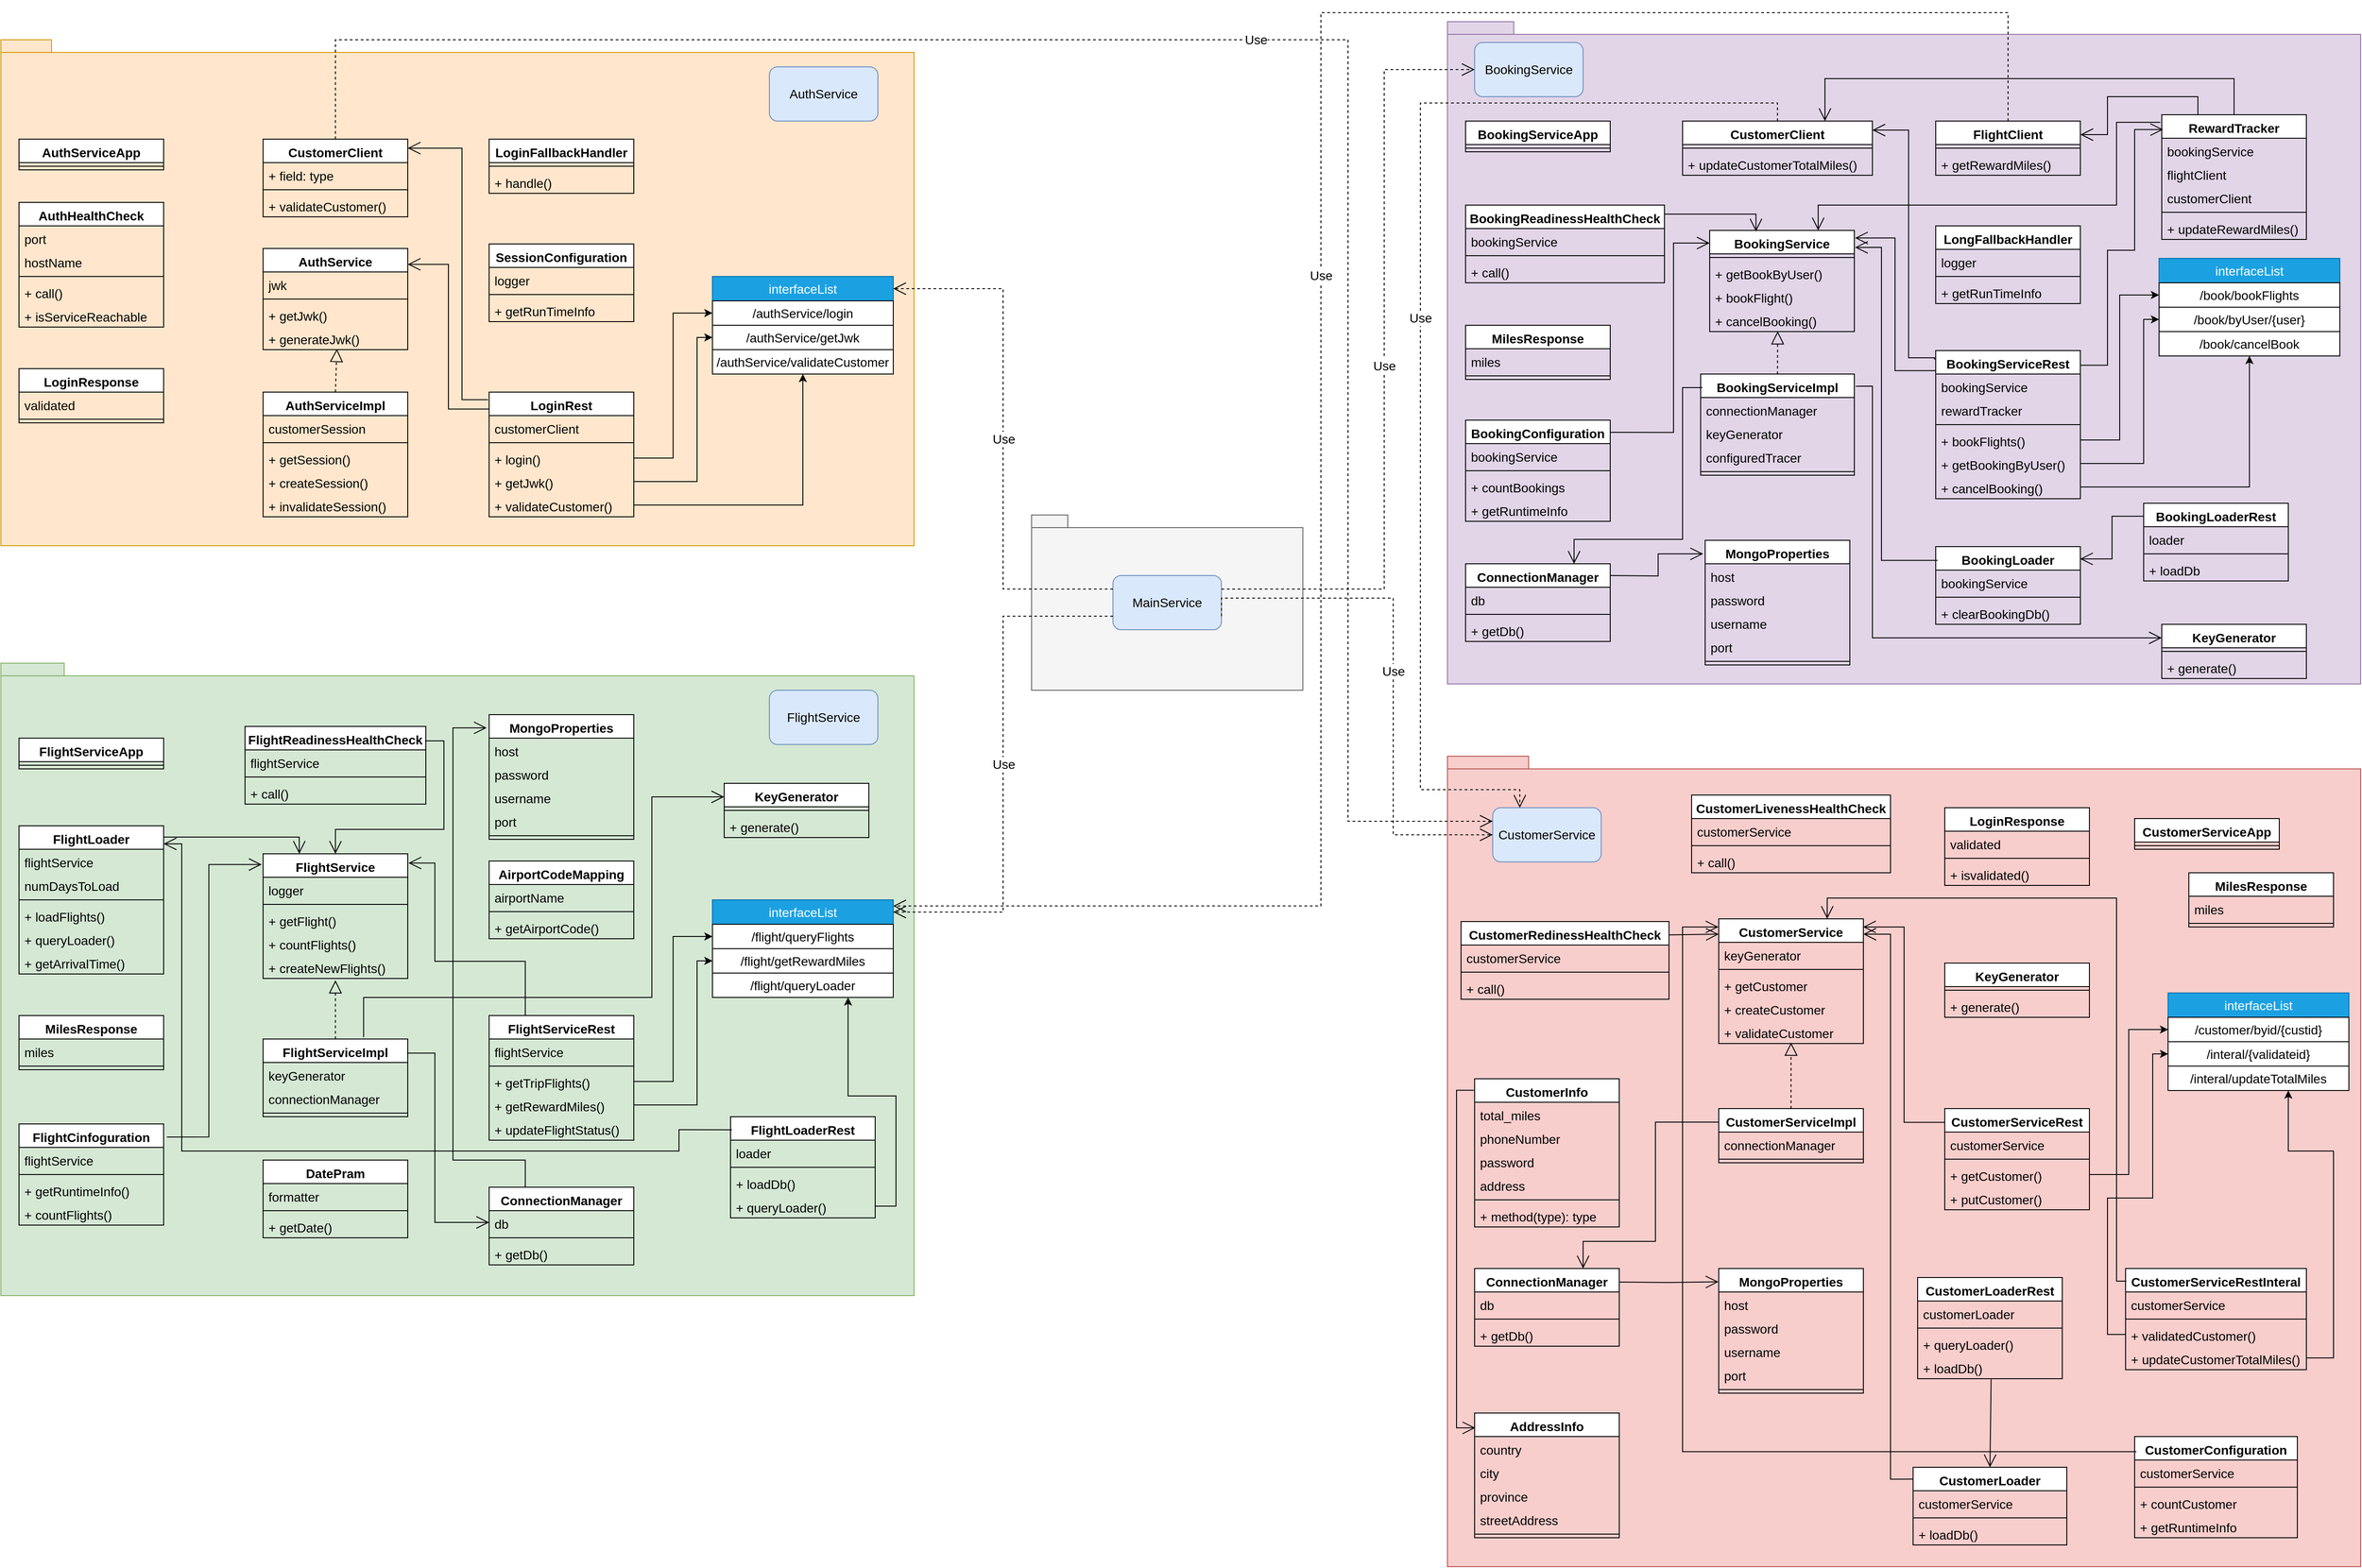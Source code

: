 <mxfile version="16.1.2" type="device"><diagram id="C5RBs43oDa-KdzZeNtuy" name="Page-1"><mxGraphModel dx="1038" dy="3025" grid="1" gridSize="10" guides="1" tooltips="1" connect="1" arrows="1" fold="1" page="1" pageScale="1" pageWidth="1654" pageHeight="2336" math="0" shadow="0"><root><mxCell id="WIyWlLk6GJQsqaUBKTNV-0"/><mxCell id="WIyWlLk6GJQsqaUBKTNV-1" parent="WIyWlLk6GJQsqaUBKTNV-0"/><mxCell id="_HXnZhOP5T5cKrEDM8-X-0" value="" style="shape=folder;fontStyle=1;spacingTop=10;tabWidth=40;tabHeight=14;tabPosition=left;html=1;fillColor=#ffe6cc;strokeColor=#d79b00;fontSize=14;" vertex="1" parent="WIyWlLk6GJQsqaUBKTNV-1"><mxGeometry x="40" y="40" width="1010" height="560" as="geometry"/></mxCell><mxCell id="_HXnZhOP5T5cKrEDM8-X-2" value="AuthService" style="rounded=1;whiteSpace=wrap;html=1;fillColor=#dae8fc;strokeColor=#6c8ebf;fontSize=14;" vertex="1" parent="WIyWlLk6GJQsqaUBKTNV-1"><mxGeometry x="890" y="70" width="120" height="60" as="geometry"/></mxCell><mxCell id="_HXnZhOP5T5cKrEDM8-X-3" value="AuthServiceApp" style="swimlane;fontStyle=1;align=center;verticalAlign=top;childLayout=stackLayout;horizontal=1;startSize=26;horizontalStack=0;resizeParent=1;resizeParentMax=0;resizeLast=0;collapsible=1;marginBottom=0;fontSize=14;" vertex="1" parent="WIyWlLk6GJQsqaUBKTNV-1"><mxGeometry x="60" y="150" width="160" height="34" as="geometry"/></mxCell><mxCell id="_HXnZhOP5T5cKrEDM8-X-5" value="" style="line;strokeWidth=1;fillColor=none;align=left;verticalAlign=middle;spacingTop=-1;spacingLeft=3;spacingRight=3;rotatable=0;labelPosition=right;points=[];portConstraint=eastwest;fontSize=14;" vertex="1" parent="_HXnZhOP5T5cKrEDM8-X-3"><mxGeometry y="26" width="160" height="8" as="geometry"/></mxCell><mxCell id="_HXnZhOP5T5cKrEDM8-X-7" value="AuthHealthCheck" style="swimlane;fontStyle=1;align=center;verticalAlign=top;childLayout=stackLayout;horizontal=1;startSize=26;horizontalStack=0;resizeParent=1;resizeParentMax=0;resizeLast=0;collapsible=1;marginBottom=0;fontSize=14;" vertex="1" parent="WIyWlLk6GJQsqaUBKTNV-1"><mxGeometry x="60" y="220" width="160" height="138" as="geometry"/></mxCell><mxCell id="_HXnZhOP5T5cKrEDM8-X-8" value="port" style="text;strokeColor=none;fillColor=none;align=left;verticalAlign=top;spacingLeft=4;spacingRight=4;overflow=hidden;rotatable=0;points=[[0,0.5],[1,0.5]];portConstraint=eastwest;fontSize=14;" vertex="1" parent="_HXnZhOP5T5cKrEDM8-X-7"><mxGeometry y="26" width="160" height="26" as="geometry"/></mxCell><mxCell id="_HXnZhOP5T5cKrEDM8-X-11" value="hostName" style="text;strokeColor=none;fillColor=none;align=left;verticalAlign=top;spacingLeft=4;spacingRight=4;overflow=hidden;rotatable=0;points=[[0,0.5],[1,0.5]];portConstraint=eastwest;fontSize=14;" vertex="1" parent="_HXnZhOP5T5cKrEDM8-X-7"><mxGeometry y="52" width="160" height="26" as="geometry"/></mxCell><mxCell id="_HXnZhOP5T5cKrEDM8-X-9" value="" style="line;strokeWidth=1;fillColor=none;align=left;verticalAlign=middle;spacingTop=-1;spacingLeft=3;spacingRight=3;rotatable=0;labelPosition=right;points=[];portConstraint=eastwest;fontSize=14;" vertex="1" parent="_HXnZhOP5T5cKrEDM8-X-7"><mxGeometry y="78" width="160" height="8" as="geometry"/></mxCell><mxCell id="_HXnZhOP5T5cKrEDM8-X-10" value="+ call()" style="text;strokeColor=none;fillColor=none;align=left;verticalAlign=top;spacingLeft=4;spacingRight=4;overflow=hidden;rotatable=0;points=[[0,0.5],[1,0.5]];portConstraint=eastwest;fontSize=14;" vertex="1" parent="_HXnZhOP5T5cKrEDM8-X-7"><mxGeometry y="86" width="160" height="26" as="geometry"/></mxCell><mxCell id="_HXnZhOP5T5cKrEDM8-X-12" value="+ isServiceReachable" style="text;strokeColor=none;fillColor=none;align=left;verticalAlign=top;spacingLeft=4;spacingRight=4;overflow=hidden;rotatable=0;points=[[0,0.5],[1,0.5]];portConstraint=eastwest;fontSize=14;" vertex="1" parent="_HXnZhOP5T5cKrEDM8-X-7"><mxGeometry y="112" width="160" height="26" as="geometry"/></mxCell><mxCell id="_HXnZhOP5T5cKrEDM8-X-13" value="CustomerClient" style="swimlane;fontStyle=1;align=center;verticalAlign=top;childLayout=stackLayout;horizontal=1;startSize=26;horizontalStack=0;resizeParent=1;resizeParentMax=0;resizeLast=0;collapsible=1;marginBottom=0;fontSize=14;" vertex="1" parent="WIyWlLk6GJQsqaUBKTNV-1"><mxGeometry x="330" y="150" width="160" height="86" as="geometry"/></mxCell><mxCell id="_HXnZhOP5T5cKrEDM8-X-14" value="+ field: type" style="text;strokeColor=none;fillColor=none;align=left;verticalAlign=top;spacingLeft=4;spacingRight=4;overflow=hidden;rotatable=0;points=[[0,0.5],[1,0.5]];portConstraint=eastwest;fontSize=14;" vertex="1" parent="_HXnZhOP5T5cKrEDM8-X-13"><mxGeometry y="26" width="160" height="26" as="geometry"/></mxCell><mxCell id="_HXnZhOP5T5cKrEDM8-X-15" value="" style="line;strokeWidth=1;fillColor=none;align=left;verticalAlign=middle;spacingTop=-1;spacingLeft=3;spacingRight=3;rotatable=0;labelPosition=right;points=[];portConstraint=eastwest;fontSize=14;" vertex="1" parent="_HXnZhOP5T5cKrEDM8-X-13"><mxGeometry y="52" width="160" height="8" as="geometry"/></mxCell><mxCell id="_HXnZhOP5T5cKrEDM8-X-16" value="+ validateCustomer()" style="text;strokeColor=none;fillColor=none;align=left;verticalAlign=top;spacingLeft=4;spacingRight=4;overflow=hidden;rotatable=0;points=[[0,0.5],[1,0.5]];portConstraint=eastwest;fontSize=14;" vertex="1" parent="_HXnZhOP5T5cKrEDM8-X-13"><mxGeometry y="60" width="160" height="26" as="geometry"/></mxCell><mxCell id="_HXnZhOP5T5cKrEDM8-X-17" value="AuthService" style="swimlane;fontStyle=1;align=center;verticalAlign=top;childLayout=stackLayout;horizontal=1;startSize=26;horizontalStack=0;resizeParent=1;resizeParentMax=0;resizeLast=0;collapsible=1;marginBottom=0;fontSize=14;" vertex="1" parent="WIyWlLk6GJQsqaUBKTNV-1"><mxGeometry x="330" y="271" width="160" height="112" as="geometry"/></mxCell><mxCell id="_HXnZhOP5T5cKrEDM8-X-18" value="jwk" style="text;strokeColor=none;fillColor=none;align=left;verticalAlign=top;spacingLeft=4;spacingRight=4;overflow=hidden;rotatable=0;points=[[0,0.5],[1,0.5]];portConstraint=eastwest;fontSize=14;" vertex="1" parent="_HXnZhOP5T5cKrEDM8-X-17"><mxGeometry y="26" width="160" height="26" as="geometry"/></mxCell><mxCell id="_HXnZhOP5T5cKrEDM8-X-19" value="" style="line;strokeWidth=1;fillColor=none;align=left;verticalAlign=middle;spacingTop=-1;spacingLeft=3;spacingRight=3;rotatable=0;labelPosition=right;points=[];portConstraint=eastwest;fontSize=14;" vertex="1" parent="_HXnZhOP5T5cKrEDM8-X-17"><mxGeometry y="52" width="160" height="8" as="geometry"/></mxCell><mxCell id="_HXnZhOP5T5cKrEDM8-X-20" value="+ getJwk()" style="text;strokeColor=none;fillColor=none;align=left;verticalAlign=top;spacingLeft=4;spacingRight=4;overflow=hidden;rotatable=0;points=[[0,0.5],[1,0.5]];portConstraint=eastwest;fontSize=14;" vertex="1" parent="_HXnZhOP5T5cKrEDM8-X-17"><mxGeometry y="60" width="160" height="26" as="geometry"/></mxCell><mxCell id="_HXnZhOP5T5cKrEDM8-X-21" value="+ generateJwk()" style="text;strokeColor=none;fillColor=none;align=left;verticalAlign=top;spacingLeft=4;spacingRight=4;overflow=hidden;rotatable=0;points=[[0,0.5],[1,0.5]];portConstraint=eastwest;fontSize=14;" vertex="1" parent="_HXnZhOP5T5cKrEDM8-X-17"><mxGeometry y="86" width="160" height="26" as="geometry"/></mxCell><mxCell id="_HXnZhOP5T5cKrEDM8-X-22" value="AuthServiceImpl" style="swimlane;fontStyle=1;align=center;verticalAlign=top;childLayout=stackLayout;horizontal=1;startSize=26;horizontalStack=0;resizeParent=1;resizeParentMax=0;resizeLast=0;collapsible=1;marginBottom=0;fontSize=14;" vertex="1" parent="WIyWlLk6GJQsqaUBKTNV-1"><mxGeometry x="330" y="430" width="160" height="138" as="geometry"/></mxCell><mxCell id="_HXnZhOP5T5cKrEDM8-X-23" value="customerSession" style="text;strokeColor=none;fillColor=none;align=left;verticalAlign=top;spacingLeft=4;spacingRight=4;overflow=hidden;rotatable=0;points=[[0,0.5],[1,0.5]];portConstraint=eastwest;fontSize=14;" vertex="1" parent="_HXnZhOP5T5cKrEDM8-X-22"><mxGeometry y="26" width="160" height="26" as="geometry"/></mxCell><mxCell id="_HXnZhOP5T5cKrEDM8-X-24" value="" style="line;strokeWidth=1;fillColor=none;align=left;verticalAlign=middle;spacingTop=-1;spacingLeft=3;spacingRight=3;rotatable=0;labelPosition=right;points=[];portConstraint=eastwest;fontSize=14;" vertex="1" parent="_HXnZhOP5T5cKrEDM8-X-22"><mxGeometry y="52" width="160" height="8" as="geometry"/></mxCell><mxCell id="_HXnZhOP5T5cKrEDM8-X-25" value="+ getSession()" style="text;strokeColor=none;fillColor=none;align=left;verticalAlign=top;spacingLeft=4;spacingRight=4;overflow=hidden;rotatable=0;points=[[0,0.5],[1,0.5]];portConstraint=eastwest;fontSize=14;" vertex="1" parent="_HXnZhOP5T5cKrEDM8-X-22"><mxGeometry y="60" width="160" height="26" as="geometry"/></mxCell><mxCell id="_HXnZhOP5T5cKrEDM8-X-26" value="+ createSession()" style="text;strokeColor=none;fillColor=none;align=left;verticalAlign=top;spacingLeft=4;spacingRight=4;overflow=hidden;rotatable=0;points=[[0,0.5],[1,0.5]];portConstraint=eastwest;fontSize=14;" vertex="1" parent="_HXnZhOP5T5cKrEDM8-X-22"><mxGeometry y="86" width="160" height="26" as="geometry"/></mxCell><mxCell id="_HXnZhOP5T5cKrEDM8-X-27" value="+ invalidateSession()" style="text;strokeColor=none;fillColor=none;align=left;verticalAlign=top;spacingLeft=4;spacingRight=4;overflow=hidden;rotatable=0;points=[[0,0.5],[1,0.5]];portConstraint=eastwest;fontSize=14;" vertex="1" parent="_HXnZhOP5T5cKrEDM8-X-22"><mxGeometry y="112" width="160" height="26" as="geometry"/></mxCell><mxCell id="_HXnZhOP5T5cKrEDM8-X-28" value="LoginResponse" style="swimlane;fontStyle=1;align=center;verticalAlign=top;childLayout=stackLayout;horizontal=1;startSize=26;horizontalStack=0;resizeParent=1;resizeParentMax=0;resizeLast=0;collapsible=1;marginBottom=0;fontSize=14;" vertex="1" parent="WIyWlLk6GJQsqaUBKTNV-1"><mxGeometry x="60" y="404" width="160" height="60" as="geometry"/></mxCell><mxCell id="_HXnZhOP5T5cKrEDM8-X-29" value="validated" style="text;strokeColor=none;fillColor=none;align=left;verticalAlign=top;spacingLeft=4;spacingRight=4;overflow=hidden;rotatable=0;points=[[0,0.5],[1,0.5]];portConstraint=eastwest;fontSize=14;" vertex="1" parent="_HXnZhOP5T5cKrEDM8-X-28"><mxGeometry y="26" width="160" height="26" as="geometry"/></mxCell><mxCell id="_HXnZhOP5T5cKrEDM8-X-30" value="" style="line;strokeWidth=1;fillColor=none;align=left;verticalAlign=middle;spacingTop=-1;spacingLeft=3;spacingRight=3;rotatable=0;labelPosition=right;points=[];portConstraint=eastwest;fontSize=14;" vertex="1" parent="_HXnZhOP5T5cKrEDM8-X-28"><mxGeometry y="52" width="160" height="8" as="geometry"/></mxCell><mxCell id="_HXnZhOP5T5cKrEDM8-X-32" value="LoginFallbackHandler" style="swimlane;fontStyle=1;align=center;verticalAlign=top;childLayout=stackLayout;horizontal=1;startSize=26;horizontalStack=0;resizeParent=1;resizeParentMax=0;resizeLast=0;collapsible=1;marginBottom=0;fontSize=14;" vertex="1" parent="WIyWlLk6GJQsqaUBKTNV-1"><mxGeometry x="580" y="150" width="160" height="60" as="geometry"/></mxCell><mxCell id="_HXnZhOP5T5cKrEDM8-X-34" value="" style="line;strokeWidth=1;fillColor=none;align=left;verticalAlign=middle;spacingTop=-1;spacingLeft=3;spacingRight=3;rotatable=0;labelPosition=right;points=[];portConstraint=eastwest;fontSize=14;" vertex="1" parent="_HXnZhOP5T5cKrEDM8-X-32"><mxGeometry y="26" width="160" height="8" as="geometry"/></mxCell><mxCell id="_HXnZhOP5T5cKrEDM8-X-35" value="+ handle()" style="text;strokeColor=none;fillColor=none;align=left;verticalAlign=top;spacingLeft=4;spacingRight=4;overflow=hidden;rotatable=0;points=[[0,0.5],[1,0.5]];portConstraint=eastwest;fontSize=14;" vertex="1" parent="_HXnZhOP5T5cKrEDM8-X-32"><mxGeometry y="34" width="160" height="26" as="geometry"/></mxCell><mxCell id="_HXnZhOP5T5cKrEDM8-X-36" value="SessionConfiguration" style="swimlane;fontStyle=1;align=center;verticalAlign=top;childLayout=stackLayout;horizontal=1;startSize=26;horizontalStack=0;resizeParent=1;resizeParentMax=0;resizeLast=0;collapsible=1;marginBottom=0;fontSize=14;" vertex="1" parent="WIyWlLk6GJQsqaUBKTNV-1"><mxGeometry x="580" y="266" width="160" height="86" as="geometry"/></mxCell><mxCell id="_HXnZhOP5T5cKrEDM8-X-37" value="logger" style="text;strokeColor=none;fillColor=none;align=left;verticalAlign=top;spacingLeft=4;spacingRight=4;overflow=hidden;rotatable=0;points=[[0,0.5],[1,0.5]];portConstraint=eastwest;fontSize=14;" vertex="1" parent="_HXnZhOP5T5cKrEDM8-X-36"><mxGeometry y="26" width="160" height="26" as="geometry"/></mxCell><mxCell id="_HXnZhOP5T5cKrEDM8-X-38" value="" style="line;strokeWidth=1;fillColor=none;align=left;verticalAlign=middle;spacingTop=-1;spacingLeft=3;spacingRight=3;rotatable=0;labelPosition=right;points=[];portConstraint=eastwest;fontSize=14;" vertex="1" parent="_HXnZhOP5T5cKrEDM8-X-36"><mxGeometry y="52" width="160" height="8" as="geometry"/></mxCell><mxCell id="_HXnZhOP5T5cKrEDM8-X-39" value="+ getRunTimeInfo" style="text;strokeColor=none;fillColor=none;align=left;verticalAlign=top;spacingLeft=4;spacingRight=4;overflow=hidden;rotatable=0;points=[[0,0.5],[1,0.5]];portConstraint=eastwest;fontSize=14;" vertex="1" parent="_HXnZhOP5T5cKrEDM8-X-36"><mxGeometry y="60" width="160" height="26" as="geometry"/></mxCell><mxCell id="_HXnZhOP5T5cKrEDM8-X-40" value="LoginRest" style="swimlane;fontStyle=1;align=center;verticalAlign=top;childLayout=stackLayout;horizontal=1;startSize=26;horizontalStack=0;resizeParent=1;resizeParentMax=0;resizeLast=0;collapsible=1;marginBottom=0;fontSize=14;" vertex="1" parent="WIyWlLk6GJQsqaUBKTNV-1"><mxGeometry x="580" y="430" width="160" height="138" as="geometry"/></mxCell><mxCell id="_HXnZhOP5T5cKrEDM8-X-41" value="customerClient" style="text;strokeColor=none;fillColor=none;align=left;verticalAlign=top;spacingLeft=4;spacingRight=4;overflow=hidden;rotatable=0;points=[[0,0.5],[1,0.5]];portConstraint=eastwest;fontSize=14;" vertex="1" parent="_HXnZhOP5T5cKrEDM8-X-40"><mxGeometry y="26" width="160" height="26" as="geometry"/></mxCell><mxCell id="_HXnZhOP5T5cKrEDM8-X-42" value="" style="line;strokeWidth=1;fillColor=none;align=left;verticalAlign=middle;spacingTop=-1;spacingLeft=3;spacingRight=3;rotatable=0;labelPosition=right;points=[];portConstraint=eastwest;fontSize=14;" vertex="1" parent="_HXnZhOP5T5cKrEDM8-X-40"><mxGeometry y="52" width="160" height="8" as="geometry"/></mxCell><mxCell id="_HXnZhOP5T5cKrEDM8-X-43" value="+ login()" style="text;strokeColor=none;fillColor=none;align=left;verticalAlign=top;spacingLeft=4;spacingRight=4;overflow=hidden;rotatable=0;points=[[0,0.5],[1,0.5]];portConstraint=eastwest;fontSize=14;" vertex="1" parent="_HXnZhOP5T5cKrEDM8-X-40"><mxGeometry y="60" width="160" height="26" as="geometry"/></mxCell><mxCell id="_HXnZhOP5T5cKrEDM8-X-44" value="+ getJwk()" style="text;strokeColor=none;fillColor=none;align=left;verticalAlign=top;spacingLeft=4;spacingRight=4;overflow=hidden;rotatable=0;points=[[0,0.5],[1,0.5]];portConstraint=eastwest;fontSize=14;" vertex="1" parent="_HXnZhOP5T5cKrEDM8-X-40"><mxGeometry y="86" width="160" height="26" as="geometry"/></mxCell><mxCell id="_HXnZhOP5T5cKrEDM8-X-45" value="+ validateCustomer()" style="text;strokeColor=none;fillColor=none;align=left;verticalAlign=top;spacingLeft=4;spacingRight=4;overflow=hidden;rotatable=0;points=[[0,0.5],[1,0.5]];portConstraint=eastwest;fontSize=14;" vertex="1" parent="_HXnZhOP5T5cKrEDM8-X-40"><mxGeometry y="112" width="160" height="26" as="geometry"/></mxCell><mxCell id="_HXnZhOP5T5cKrEDM8-X-49" value="/authService/validateCustomer" style="rounded=0;whiteSpace=wrap;html=1;fontSize=14;" vertex="1" parent="WIyWlLk6GJQsqaUBKTNV-1"><mxGeometry x="827" y="383" width="200" height="27" as="geometry"/></mxCell><mxCell id="_HXnZhOP5T5cKrEDM8-X-50" value="interfaceList" style="rounded=0;whiteSpace=wrap;html=1;fillColor=#1ba1e2;strokeColor=#006EAF;fontColor=#ffffff;fontSize=14;" vertex="1" parent="WIyWlLk6GJQsqaUBKTNV-1"><mxGeometry x="827" y="302" width="200" height="27" as="geometry"/></mxCell><mxCell id="_HXnZhOP5T5cKrEDM8-X-51" value="/authService/login" style="rounded=0;whiteSpace=wrap;html=1;fontSize=14;" vertex="1" parent="WIyWlLk6GJQsqaUBKTNV-1"><mxGeometry x="827" y="329" width="200" height="27" as="geometry"/></mxCell><mxCell id="_HXnZhOP5T5cKrEDM8-X-52" value="/authService/getJwk" style="rounded=0;whiteSpace=wrap;html=1;fontSize=14;" vertex="1" parent="WIyWlLk6GJQsqaUBKTNV-1"><mxGeometry x="827" y="356" width="200" height="27" as="geometry"/></mxCell><mxCell id="_HXnZhOP5T5cKrEDM8-X-53" value="" style="endArrow=classic;html=1;rounded=0;fontSize=14;entryX=0;entryY=0.5;entryDx=0;entryDy=0;exitX=1;exitY=0.5;exitDx=0;exitDy=0;edgeStyle=orthogonalEdgeStyle;" edge="1" parent="WIyWlLk6GJQsqaUBKTNV-1" source="_HXnZhOP5T5cKrEDM8-X-43" target="_HXnZhOP5T5cKrEDM8-X-51"><mxGeometry width="50" height="50" relative="1" as="geometry"><mxPoint x="780" y="530" as="sourcePoint"/><mxPoint x="830" y="480" as="targetPoint"/></mxGeometry></mxCell><mxCell id="_HXnZhOP5T5cKrEDM8-X-54" value="" style="endArrow=classic;html=1;rounded=0;fontSize=14;entryX=0;entryY=0.5;entryDx=0;entryDy=0;edgeStyle=orthogonalEdgeStyle;exitX=1;exitY=0.5;exitDx=0;exitDy=0;" edge="1" parent="WIyWlLk6GJQsqaUBKTNV-1" source="_HXnZhOP5T5cKrEDM8-X-44" target="_HXnZhOP5T5cKrEDM8-X-52"><mxGeometry width="50" height="50" relative="1" as="geometry"><mxPoint x="750" y="481" as="sourcePoint"/><mxPoint x="837" y="352.5" as="targetPoint"/><Array as="points"><mxPoint x="810" y="529"/><mxPoint x="810" y="370"/></Array></mxGeometry></mxCell><mxCell id="_HXnZhOP5T5cKrEDM8-X-55" value="" style="endArrow=classic;html=1;rounded=0;fontSize=14;entryX=0.5;entryY=1;entryDx=0;entryDy=0;exitX=1;exitY=0.5;exitDx=0;exitDy=0;edgeStyle=orthogonalEdgeStyle;" edge="1" parent="WIyWlLk6GJQsqaUBKTNV-1" source="_HXnZhOP5T5cKrEDM8-X-45" target="_HXnZhOP5T5cKrEDM8-X-49"><mxGeometry width="50" height="50" relative="1" as="geometry"><mxPoint x="760" y="491" as="sourcePoint"/><mxPoint x="847" y="362.5" as="targetPoint"/></mxGeometry></mxCell><mxCell id="_HXnZhOP5T5cKrEDM8-X-56" value="" style="endArrow=block;dashed=1;endFill=0;endSize=12;html=1;rounded=0;fontSize=14;exitX=0.5;exitY=0;exitDx=0;exitDy=0;entryX=0.51;entryY=0.969;entryDx=0;entryDy=0;entryPerimeter=0;" edge="1" parent="WIyWlLk6GJQsqaUBKTNV-1" source="_HXnZhOP5T5cKrEDM8-X-22" target="_HXnZhOP5T5cKrEDM8-X-21"><mxGeometry width="160" relative="1" as="geometry"><mxPoint x="340" y="620" as="sourcePoint"/><mxPoint x="410" y="390" as="targetPoint"/></mxGeometry></mxCell><mxCell id="_HXnZhOP5T5cKrEDM8-X-57" value="" style="endArrow=open;endFill=1;endSize=12;html=1;rounded=0;fontSize=14;exitX=0.002;exitY=0.136;exitDx=0;exitDy=0;entryX=1;entryY=0.157;entryDx=0;entryDy=0;entryPerimeter=0;exitPerimeter=0;edgeStyle=orthogonalEdgeStyle;" edge="1" parent="WIyWlLk6GJQsqaUBKTNV-1" source="_HXnZhOP5T5cKrEDM8-X-40" target="_HXnZhOP5T5cKrEDM8-X-17"><mxGeometry width="160" relative="1" as="geometry"><mxPoint x="380" y="640" as="sourcePoint"/><mxPoint x="540" y="640" as="targetPoint"/></mxGeometry></mxCell><mxCell id="_HXnZhOP5T5cKrEDM8-X-58" value="" style="endArrow=open;endFill=1;endSize=12;html=1;rounded=0;fontSize=14;exitX=-0.008;exitY=0.061;exitDx=0;exitDy=0;entryX=1;entryY=0.116;entryDx=0;entryDy=0;entryPerimeter=0;exitPerimeter=0;edgeStyle=orthogonalEdgeStyle;" edge="1" parent="WIyWlLk6GJQsqaUBKTNV-1" source="_HXnZhOP5T5cKrEDM8-X-40" target="_HXnZhOP5T5cKrEDM8-X-13"><mxGeometry width="160" relative="1" as="geometry"><mxPoint x="590.32" y="458.768" as="sourcePoint"/><mxPoint x="500" y="299.584" as="targetPoint"/><Array as="points"><mxPoint x="550" y="438"/><mxPoint x="550" y="160"/></Array></mxGeometry></mxCell><mxCell id="_HXnZhOP5T5cKrEDM8-X-59" value="" style="shape=folder;fontStyle=1;spacingTop=10;tabWidth=40;tabHeight=14;tabPosition=left;html=1;fillColor=#d5e8d4;strokeColor=#82b366;fontSize=14;" vertex="1" parent="WIyWlLk6GJQsqaUBKTNV-1"><mxGeometry x="40" y="730" width="1010" height="700" as="geometry"/></mxCell><mxCell id="_HXnZhOP5T5cKrEDM8-X-61" value="FlightService" style="rounded=1;whiteSpace=wrap;html=1;fillColor=#dae8fc;strokeColor=#6c8ebf;fontSize=14;" vertex="1" parent="WIyWlLk6GJQsqaUBKTNV-1"><mxGeometry x="890" y="760" width="120" height="60" as="geometry"/></mxCell><mxCell id="_HXnZhOP5T5cKrEDM8-X-62" value="ConnectionManager" style="swimlane;fontStyle=1;align=center;verticalAlign=top;childLayout=stackLayout;horizontal=1;startSize=26;horizontalStack=0;resizeParent=1;resizeParentMax=0;resizeLast=0;collapsible=1;marginBottom=0;fontSize=14;" vertex="1" parent="WIyWlLk6GJQsqaUBKTNV-1"><mxGeometry x="580" y="1310" width="160" height="86" as="geometry"/></mxCell><mxCell id="_HXnZhOP5T5cKrEDM8-X-119" value="db" style="text;strokeColor=none;fillColor=none;align=left;verticalAlign=top;spacingLeft=4;spacingRight=4;overflow=hidden;rotatable=0;points=[[0,0.5],[1,0.5]];portConstraint=eastwest;fontSize=14;" vertex="1" parent="_HXnZhOP5T5cKrEDM8-X-62"><mxGeometry y="26" width="160" height="26" as="geometry"/></mxCell><mxCell id="_HXnZhOP5T5cKrEDM8-X-63" value="" style="line;strokeWidth=1;fillColor=none;align=left;verticalAlign=middle;spacingTop=-1;spacingLeft=3;spacingRight=3;rotatable=0;labelPosition=right;points=[];portConstraint=eastwest;fontSize=14;" vertex="1" parent="_HXnZhOP5T5cKrEDM8-X-62"><mxGeometry y="52" width="160" height="8" as="geometry"/></mxCell><mxCell id="_HXnZhOP5T5cKrEDM8-X-120" value="+ getDb()" style="text;strokeColor=none;fillColor=none;align=left;verticalAlign=top;spacingLeft=4;spacingRight=4;overflow=hidden;rotatable=0;points=[[0,0.5],[1,0.5]];portConstraint=eastwest;fontSize=14;" vertex="1" parent="_HXnZhOP5T5cKrEDM8-X-62"><mxGeometry y="60" width="160" height="26" as="geometry"/></mxCell><mxCell id="_HXnZhOP5T5cKrEDM8-X-64" value="FlightLoader" style="swimlane;fontStyle=1;align=center;verticalAlign=top;childLayout=stackLayout;horizontal=1;startSize=26;horizontalStack=0;resizeParent=1;resizeParentMax=0;resizeLast=0;collapsible=1;marginBottom=0;fontSize=14;" vertex="1" parent="WIyWlLk6GJQsqaUBKTNV-1"><mxGeometry x="60" y="910" width="160" height="164" as="geometry"/></mxCell><mxCell id="_HXnZhOP5T5cKrEDM8-X-65" value="flightService" style="text;strokeColor=none;fillColor=none;align=left;verticalAlign=top;spacingLeft=4;spacingRight=4;overflow=hidden;rotatable=0;points=[[0,0.5],[1,0.5]];portConstraint=eastwest;fontSize=14;" vertex="1" parent="_HXnZhOP5T5cKrEDM8-X-64"><mxGeometry y="26" width="160" height="26" as="geometry"/></mxCell><mxCell id="_HXnZhOP5T5cKrEDM8-X-66" value="numDaysToLoad" style="text;strokeColor=none;fillColor=none;align=left;verticalAlign=top;spacingLeft=4;spacingRight=4;overflow=hidden;rotatable=0;points=[[0,0.5],[1,0.5]];portConstraint=eastwest;fontSize=14;" vertex="1" parent="_HXnZhOP5T5cKrEDM8-X-64"><mxGeometry y="52" width="160" height="26" as="geometry"/></mxCell><mxCell id="_HXnZhOP5T5cKrEDM8-X-67" value="" style="line;strokeWidth=1;fillColor=none;align=left;verticalAlign=middle;spacingTop=-1;spacingLeft=3;spacingRight=3;rotatable=0;labelPosition=right;points=[];portConstraint=eastwest;fontSize=14;" vertex="1" parent="_HXnZhOP5T5cKrEDM8-X-64"><mxGeometry y="78" width="160" height="8" as="geometry"/></mxCell><mxCell id="_HXnZhOP5T5cKrEDM8-X-68" value="+ loadFlights()" style="text;strokeColor=none;fillColor=none;align=left;verticalAlign=top;spacingLeft=4;spacingRight=4;overflow=hidden;rotatable=0;points=[[0,0.5],[1,0.5]];portConstraint=eastwest;fontSize=14;" vertex="1" parent="_HXnZhOP5T5cKrEDM8-X-64"><mxGeometry y="86" width="160" height="26" as="geometry"/></mxCell><mxCell id="_HXnZhOP5T5cKrEDM8-X-69" value="+ queryLoader()" style="text;strokeColor=none;fillColor=none;align=left;verticalAlign=top;spacingLeft=4;spacingRight=4;overflow=hidden;rotatable=0;points=[[0,0.5],[1,0.5]];portConstraint=eastwest;fontSize=14;" vertex="1" parent="_HXnZhOP5T5cKrEDM8-X-64"><mxGeometry y="112" width="160" height="26" as="geometry"/></mxCell><mxCell id="_HXnZhOP5T5cKrEDM8-X-111" value="+ getArrivalTime()" style="text;strokeColor=none;fillColor=none;align=left;verticalAlign=top;spacingLeft=4;spacingRight=4;overflow=hidden;rotatable=0;points=[[0,0.5],[1,0.5]];portConstraint=eastwest;fontSize=14;" vertex="1" parent="_HXnZhOP5T5cKrEDM8-X-64"><mxGeometry y="138" width="160" height="26" as="geometry"/></mxCell><mxCell id="_HXnZhOP5T5cKrEDM8-X-70" value="FlightReadinessHealthCheck" style="swimlane;fontStyle=1;align=center;verticalAlign=top;childLayout=stackLayout;horizontal=1;startSize=26;horizontalStack=0;resizeParent=1;resizeParentMax=0;resizeLast=0;collapsible=1;marginBottom=0;fontSize=14;" vertex="1" parent="WIyWlLk6GJQsqaUBKTNV-1"><mxGeometry x="310" y="800" width="200" height="86" as="geometry"/></mxCell><mxCell id="_HXnZhOP5T5cKrEDM8-X-71" value="flightService" style="text;strokeColor=none;fillColor=none;align=left;verticalAlign=top;spacingLeft=4;spacingRight=4;overflow=hidden;rotatable=0;points=[[0,0.5],[1,0.5]];portConstraint=eastwest;fontSize=14;" vertex="1" parent="_HXnZhOP5T5cKrEDM8-X-70"><mxGeometry y="26" width="200" height="26" as="geometry"/></mxCell><mxCell id="_HXnZhOP5T5cKrEDM8-X-72" value="" style="line;strokeWidth=1;fillColor=none;align=left;verticalAlign=middle;spacingTop=-1;spacingLeft=3;spacingRight=3;rotatable=0;labelPosition=right;points=[];portConstraint=eastwest;fontSize=14;" vertex="1" parent="_HXnZhOP5T5cKrEDM8-X-70"><mxGeometry y="52" width="200" height="8" as="geometry"/></mxCell><mxCell id="_HXnZhOP5T5cKrEDM8-X-73" value="+ call()" style="text;strokeColor=none;fillColor=none;align=left;verticalAlign=top;spacingLeft=4;spacingRight=4;overflow=hidden;rotatable=0;points=[[0,0.5],[1,0.5]];portConstraint=eastwest;fontSize=14;" vertex="1" parent="_HXnZhOP5T5cKrEDM8-X-70"><mxGeometry y="60" width="200" height="26" as="geometry"/></mxCell><mxCell id="_HXnZhOP5T5cKrEDM8-X-74" value="FlightService" style="swimlane;fontStyle=1;align=center;verticalAlign=top;childLayout=stackLayout;horizontal=1;startSize=26;horizontalStack=0;resizeParent=1;resizeParentMax=0;resizeLast=0;collapsible=1;marginBottom=0;fontSize=14;" vertex="1" parent="WIyWlLk6GJQsqaUBKTNV-1"><mxGeometry x="330" y="941" width="160" height="138" as="geometry"/></mxCell><mxCell id="_HXnZhOP5T5cKrEDM8-X-75" value="logger" style="text;strokeColor=none;fillColor=none;align=left;verticalAlign=top;spacingLeft=4;spacingRight=4;overflow=hidden;rotatable=0;points=[[0,0.5],[1,0.5]];portConstraint=eastwest;fontSize=14;" vertex="1" parent="_HXnZhOP5T5cKrEDM8-X-74"><mxGeometry y="26" width="160" height="26" as="geometry"/></mxCell><mxCell id="_HXnZhOP5T5cKrEDM8-X-76" value="" style="line;strokeWidth=1;fillColor=none;align=left;verticalAlign=middle;spacingTop=-1;spacingLeft=3;spacingRight=3;rotatable=0;labelPosition=right;points=[];portConstraint=eastwest;fontSize=14;" vertex="1" parent="_HXnZhOP5T5cKrEDM8-X-74"><mxGeometry y="52" width="160" height="8" as="geometry"/></mxCell><mxCell id="_HXnZhOP5T5cKrEDM8-X-77" value="+ getFlight()" style="text;strokeColor=none;fillColor=none;align=left;verticalAlign=top;spacingLeft=4;spacingRight=4;overflow=hidden;rotatable=0;points=[[0,0.5],[1,0.5]];portConstraint=eastwest;fontSize=14;" vertex="1" parent="_HXnZhOP5T5cKrEDM8-X-74"><mxGeometry y="60" width="160" height="26" as="geometry"/></mxCell><mxCell id="_HXnZhOP5T5cKrEDM8-X-78" value="+ countFlights()" style="text;strokeColor=none;fillColor=none;align=left;verticalAlign=top;spacingLeft=4;spacingRight=4;overflow=hidden;rotatable=0;points=[[0,0.5],[1,0.5]];portConstraint=eastwest;fontSize=14;" vertex="1" parent="_HXnZhOP5T5cKrEDM8-X-74"><mxGeometry y="86" width="160" height="26" as="geometry"/></mxCell><mxCell id="_HXnZhOP5T5cKrEDM8-X-112" value="+ createNewFlights()" style="text;strokeColor=none;fillColor=none;align=left;verticalAlign=top;spacingLeft=4;spacingRight=4;overflow=hidden;rotatable=0;points=[[0,0.5],[1,0.5]];portConstraint=eastwest;fontSize=14;" vertex="1" parent="_HXnZhOP5T5cKrEDM8-X-74"><mxGeometry y="112" width="160" height="26" as="geometry"/></mxCell><mxCell id="_HXnZhOP5T5cKrEDM8-X-79" value="FlightServiceImpl" style="swimlane;fontStyle=1;align=center;verticalAlign=top;childLayout=stackLayout;horizontal=1;startSize=26;horizontalStack=0;resizeParent=1;resizeParentMax=0;resizeLast=0;collapsible=1;marginBottom=0;fontSize=14;" vertex="1" parent="WIyWlLk6GJQsqaUBKTNV-1"><mxGeometry x="330" y="1146" width="160" height="86" as="geometry"/></mxCell><mxCell id="_HXnZhOP5T5cKrEDM8-X-80" value="keyGenerator" style="text;strokeColor=none;fillColor=none;align=left;verticalAlign=top;spacingLeft=4;spacingRight=4;overflow=hidden;rotatable=0;points=[[0,0.5],[1,0.5]];portConstraint=eastwest;fontSize=14;" vertex="1" parent="_HXnZhOP5T5cKrEDM8-X-79"><mxGeometry y="26" width="160" height="26" as="geometry"/></mxCell><mxCell id="_HXnZhOP5T5cKrEDM8-X-113" value="connectionManager" style="text;strokeColor=none;fillColor=none;align=left;verticalAlign=top;spacingLeft=4;spacingRight=4;overflow=hidden;rotatable=0;points=[[0,0.5],[1,0.5]];portConstraint=eastwest;fontSize=14;" vertex="1" parent="_HXnZhOP5T5cKrEDM8-X-79"><mxGeometry y="52" width="160" height="26" as="geometry"/></mxCell><mxCell id="_HXnZhOP5T5cKrEDM8-X-81" value="" style="line;strokeWidth=1;fillColor=none;align=left;verticalAlign=middle;spacingTop=-1;spacingLeft=3;spacingRight=3;rotatable=0;labelPosition=right;points=[];portConstraint=eastwest;fontSize=14;" vertex="1" parent="_HXnZhOP5T5cKrEDM8-X-79"><mxGeometry y="78" width="160" height="8" as="geometry"/></mxCell><mxCell id="_HXnZhOP5T5cKrEDM8-X-85" value="MilesResponse" style="swimlane;fontStyle=1;align=center;verticalAlign=top;childLayout=stackLayout;horizontal=1;startSize=26;horizontalStack=0;resizeParent=1;resizeParentMax=0;resizeLast=0;collapsible=1;marginBottom=0;fontSize=14;" vertex="1" parent="WIyWlLk6GJQsqaUBKTNV-1"><mxGeometry x="60" y="1120" width="160" height="60" as="geometry"/></mxCell><mxCell id="_HXnZhOP5T5cKrEDM8-X-86" value="miles" style="text;strokeColor=none;fillColor=none;align=left;verticalAlign=top;spacingLeft=4;spacingRight=4;overflow=hidden;rotatable=0;points=[[0,0.5],[1,0.5]];portConstraint=eastwest;fontSize=14;" vertex="1" parent="_HXnZhOP5T5cKrEDM8-X-85"><mxGeometry y="26" width="160" height="26" as="geometry"/></mxCell><mxCell id="_HXnZhOP5T5cKrEDM8-X-87" value="" style="line;strokeWidth=1;fillColor=none;align=left;verticalAlign=middle;spacingTop=-1;spacingLeft=3;spacingRight=3;rotatable=0;labelPosition=right;points=[];portConstraint=eastwest;fontSize=14;" vertex="1" parent="_HXnZhOP5T5cKrEDM8-X-85"><mxGeometry y="52" width="160" height="8" as="geometry"/></mxCell><mxCell id="_HXnZhOP5T5cKrEDM8-X-88" value="MongoProperties" style="swimlane;fontStyle=1;align=center;verticalAlign=top;childLayout=stackLayout;horizontal=1;startSize=26;horizontalStack=0;resizeParent=1;resizeParentMax=0;resizeLast=0;collapsible=1;marginBottom=0;fontSize=14;" vertex="1" parent="WIyWlLk6GJQsqaUBKTNV-1"><mxGeometry x="580" y="787" width="160" height="138" as="geometry"/></mxCell><mxCell id="_HXnZhOP5T5cKrEDM8-X-115" value="host" style="text;strokeColor=none;fillColor=none;align=left;verticalAlign=top;spacingLeft=4;spacingRight=4;overflow=hidden;rotatable=0;points=[[0,0.5],[1,0.5]];portConstraint=eastwest;fontSize=14;" vertex="1" parent="_HXnZhOP5T5cKrEDM8-X-88"><mxGeometry y="26" width="160" height="26" as="geometry"/></mxCell><mxCell id="_HXnZhOP5T5cKrEDM8-X-116" value="password" style="text;strokeColor=none;fillColor=none;align=left;verticalAlign=top;spacingLeft=4;spacingRight=4;overflow=hidden;rotatable=0;points=[[0,0.5],[1,0.5]];portConstraint=eastwest;fontSize=14;" vertex="1" parent="_HXnZhOP5T5cKrEDM8-X-88"><mxGeometry y="52" width="160" height="26" as="geometry"/></mxCell><mxCell id="_HXnZhOP5T5cKrEDM8-X-117" value="username" style="text;strokeColor=none;fillColor=none;align=left;verticalAlign=top;spacingLeft=4;spacingRight=4;overflow=hidden;rotatable=0;points=[[0,0.5],[1,0.5]];portConstraint=eastwest;fontSize=14;" vertex="1" parent="_HXnZhOP5T5cKrEDM8-X-88"><mxGeometry y="78" width="160" height="26" as="geometry"/></mxCell><mxCell id="_HXnZhOP5T5cKrEDM8-X-118" value="port" style="text;strokeColor=none;fillColor=none;align=left;verticalAlign=top;spacingLeft=4;spacingRight=4;overflow=hidden;rotatable=0;points=[[0,0.5],[1,0.5]];portConstraint=eastwest;fontSize=14;" vertex="1" parent="_HXnZhOP5T5cKrEDM8-X-88"><mxGeometry y="104" width="160" height="26" as="geometry"/></mxCell><mxCell id="_HXnZhOP5T5cKrEDM8-X-89" value="" style="line;strokeWidth=1;fillColor=none;align=left;verticalAlign=middle;spacingTop=-1;spacingLeft=3;spacingRight=3;rotatable=0;labelPosition=right;points=[];portConstraint=eastwest;fontSize=14;" vertex="1" parent="_HXnZhOP5T5cKrEDM8-X-88"><mxGeometry y="130" width="160" height="8" as="geometry"/></mxCell><mxCell id="_HXnZhOP5T5cKrEDM8-X-91" value="AirportCodeMapping" style="swimlane;fontStyle=1;align=center;verticalAlign=top;childLayout=stackLayout;horizontal=1;startSize=26;horizontalStack=0;resizeParent=1;resizeParentMax=0;resizeLast=0;collapsible=1;marginBottom=0;fontSize=14;" vertex="1" parent="WIyWlLk6GJQsqaUBKTNV-1"><mxGeometry x="580" y="949" width="160" height="86" as="geometry"/></mxCell><mxCell id="_HXnZhOP5T5cKrEDM8-X-92" value="airportName" style="text;strokeColor=none;fillColor=none;align=left;verticalAlign=top;spacingLeft=4;spacingRight=4;overflow=hidden;rotatable=0;points=[[0,0.5],[1,0.5]];portConstraint=eastwest;fontSize=14;" vertex="1" parent="_HXnZhOP5T5cKrEDM8-X-91"><mxGeometry y="26" width="160" height="26" as="geometry"/></mxCell><mxCell id="_HXnZhOP5T5cKrEDM8-X-93" value="" style="line;strokeWidth=1;fillColor=none;align=left;verticalAlign=middle;spacingTop=-1;spacingLeft=3;spacingRight=3;rotatable=0;labelPosition=right;points=[];portConstraint=eastwest;fontSize=14;" vertex="1" parent="_HXnZhOP5T5cKrEDM8-X-91"><mxGeometry y="52" width="160" height="8" as="geometry"/></mxCell><mxCell id="_HXnZhOP5T5cKrEDM8-X-94" value="+ getAirportCode()" style="text;strokeColor=none;fillColor=none;align=left;verticalAlign=top;spacingLeft=4;spacingRight=4;overflow=hidden;rotatable=0;points=[[0,0.5],[1,0.5]];portConstraint=eastwest;fontSize=14;" vertex="1" parent="_HXnZhOP5T5cKrEDM8-X-91"><mxGeometry y="60" width="160" height="26" as="geometry"/></mxCell><mxCell id="_HXnZhOP5T5cKrEDM8-X-95" value="FlightServiceRest" style="swimlane;fontStyle=1;align=center;verticalAlign=top;childLayout=stackLayout;horizontal=1;startSize=26;horizontalStack=0;resizeParent=1;resizeParentMax=0;resizeLast=0;collapsible=1;marginBottom=0;fontSize=14;" vertex="1" parent="WIyWlLk6GJQsqaUBKTNV-1"><mxGeometry x="580" y="1120" width="160" height="138" as="geometry"/></mxCell><mxCell id="_HXnZhOP5T5cKrEDM8-X-96" value="flightService" style="text;strokeColor=none;fillColor=none;align=left;verticalAlign=top;spacingLeft=4;spacingRight=4;overflow=hidden;rotatable=0;points=[[0,0.5],[1,0.5]];portConstraint=eastwest;fontSize=14;" vertex="1" parent="_HXnZhOP5T5cKrEDM8-X-95"><mxGeometry y="26" width="160" height="26" as="geometry"/></mxCell><mxCell id="_HXnZhOP5T5cKrEDM8-X-97" value="" style="line;strokeWidth=1;fillColor=none;align=left;verticalAlign=middle;spacingTop=-1;spacingLeft=3;spacingRight=3;rotatable=0;labelPosition=right;points=[];portConstraint=eastwest;fontSize=14;" vertex="1" parent="_HXnZhOP5T5cKrEDM8-X-95"><mxGeometry y="52" width="160" height="8" as="geometry"/></mxCell><mxCell id="_HXnZhOP5T5cKrEDM8-X-98" value="+ getTripFlights()" style="text;strokeColor=none;fillColor=none;align=left;verticalAlign=top;spacingLeft=4;spacingRight=4;overflow=hidden;rotatable=0;points=[[0,0.5],[1,0.5]];portConstraint=eastwest;fontSize=14;" vertex="1" parent="_HXnZhOP5T5cKrEDM8-X-95"><mxGeometry y="60" width="160" height="26" as="geometry"/></mxCell><mxCell id="_HXnZhOP5T5cKrEDM8-X-99" value="+ getRewardMiles()" style="text;strokeColor=none;fillColor=none;align=left;verticalAlign=top;spacingLeft=4;spacingRight=4;overflow=hidden;rotatable=0;points=[[0,0.5],[1,0.5]];portConstraint=eastwest;fontSize=14;" vertex="1" parent="_HXnZhOP5T5cKrEDM8-X-95"><mxGeometry y="86" width="160" height="26" as="geometry"/></mxCell><mxCell id="_HXnZhOP5T5cKrEDM8-X-100" value="+ updateFlightStatus()" style="text;strokeColor=none;fillColor=none;align=left;verticalAlign=top;spacingLeft=4;spacingRight=4;overflow=hidden;rotatable=0;points=[[0,0.5],[1,0.5]];portConstraint=eastwest;fontSize=14;" vertex="1" parent="_HXnZhOP5T5cKrEDM8-X-95"><mxGeometry y="112" width="160" height="26" as="geometry"/></mxCell><mxCell id="_HXnZhOP5T5cKrEDM8-X-102" value="interfaceList" style="rounded=0;whiteSpace=wrap;html=1;fillColor=#1ba1e2;strokeColor=#006EAF;fontColor=#ffffff;fontSize=14;" vertex="1" parent="WIyWlLk6GJQsqaUBKTNV-1"><mxGeometry x="827" y="992" width="200" height="27" as="geometry"/></mxCell><mxCell id="_HXnZhOP5T5cKrEDM8-X-103" value="/flight/queryFlights" style="rounded=0;whiteSpace=wrap;html=1;fontSize=14;" vertex="1" parent="WIyWlLk6GJQsqaUBKTNV-1"><mxGeometry x="827" y="1019" width="200" height="27" as="geometry"/></mxCell><mxCell id="_HXnZhOP5T5cKrEDM8-X-104" value="/flight/getRewardMiles" style="rounded=0;whiteSpace=wrap;html=1;fontSize=14;" vertex="1" parent="WIyWlLk6GJQsqaUBKTNV-1"><mxGeometry x="827" y="1046" width="200" height="27" as="geometry"/></mxCell><mxCell id="_HXnZhOP5T5cKrEDM8-X-105" value="" style="endArrow=classic;html=1;rounded=0;fontSize=14;entryX=0;entryY=0.5;entryDx=0;entryDy=0;exitX=1;exitY=0.5;exitDx=0;exitDy=0;edgeStyle=orthogonalEdgeStyle;" edge="1" parent="WIyWlLk6GJQsqaUBKTNV-1" source="_HXnZhOP5T5cKrEDM8-X-98" target="_HXnZhOP5T5cKrEDM8-X-103"><mxGeometry width="50" height="50" relative="1" as="geometry"><mxPoint x="780" y="1220" as="sourcePoint"/><mxPoint x="830" y="1170" as="targetPoint"/></mxGeometry></mxCell><mxCell id="_HXnZhOP5T5cKrEDM8-X-106" value="" style="endArrow=classic;html=1;rounded=0;fontSize=14;entryX=0;entryY=0.5;entryDx=0;entryDy=0;edgeStyle=orthogonalEdgeStyle;exitX=1;exitY=0.5;exitDx=0;exitDy=0;" edge="1" parent="WIyWlLk6GJQsqaUBKTNV-1" source="_HXnZhOP5T5cKrEDM8-X-99" target="_HXnZhOP5T5cKrEDM8-X-104"><mxGeometry width="50" height="50" relative="1" as="geometry"><mxPoint x="750" y="1171" as="sourcePoint"/><mxPoint x="837" y="1042.5" as="targetPoint"/><Array as="points"><mxPoint x="810" y="1219"/><mxPoint x="810" y="1060"/></Array></mxGeometry></mxCell><mxCell id="_HXnZhOP5T5cKrEDM8-X-114" value="" style="endArrow=block;dashed=1;endFill=0;endSize=12;html=1;rounded=0;fontSize=14;exitX=0.5;exitY=0;exitDx=0;exitDy=0;entryX=0.5;entryY=1.077;entryDx=0;entryDy=0;entryPerimeter=0;" edge="1" parent="WIyWlLk6GJQsqaUBKTNV-1" source="_HXnZhOP5T5cKrEDM8-X-79" target="_HXnZhOP5T5cKrEDM8-X-112"><mxGeometry width="160" relative="1" as="geometry"><mxPoint x="320" y="1280" as="sourcePoint"/><mxPoint x="480" y="1280" as="targetPoint"/></mxGeometry></mxCell><mxCell id="_HXnZhOP5T5cKrEDM8-X-121" value="FlightCinfoguration" style="swimlane;fontStyle=1;align=center;verticalAlign=top;childLayout=stackLayout;horizontal=1;startSize=26;horizontalStack=0;resizeParent=1;resizeParentMax=0;resizeLast=0;collapsible=1;marginBottom=0;fontSize=14;" vertex="1" parent="WIyWlLk6GJQsqaUBKTNV-1"><mxGeometry x="60" y="1240" width="160" height="112" as="geometry"/></mxCell><mxCell id="_HXnZhOP5T5cKrEDM8-X-122" value="flightService" style="text;strokeColor=none;fillColor=none;align=left;verticalAlign=top;spacingLeft=4;spacingRight=4;overflow=hidden;rotatable=0;points=[[0,0.5],[1,0.5]];portConstraint=eastwest;fontSize=14;" vertex="1" parent="_HXnZhOP5T5cKrEDM8-X-121"><mxGeometry y="26" width="160" height="26" as="geometry"/></mxCell><mxCell id="_HXnZhOP5T5cKrEDM8-X-123" value="" style="line;strokeWidth=1;fillColor=none;align=left;verticalAlign=middle;spacingTop=-1;spacingLeft=3;spacingRight=3;rotatable=0;labelPosition=right;points=[];portConstraint=eastwest;fontSize=14;" vertex="1" parent="_HXnZhOP5T5cKrEDM8-X-121"><mxGeometry y="52" width="160" height="8" as="geometry"/></mxCell><mxCell id="_HXnZhOP5T5cKrEDM8-X-124" value="+ getRuntimeInfo()" style="text;strokeColor=none;fillColor=none;align=left;verticalAlign=top;spacingLeft=4;spacingRight=4;overflow=hidden;rotatable=0;points=[[0,0.5],[1,0.5]];portConstraint=eastwest;fontSize=14;" vertex="1" parent="_HXnZhOP5T5cKrEDM8-X-121"><mxGeometry y="60" width="160" height="26" as="geometry"/></mxCell><mxCell id="_HXnZhOP5T5cKrEDM8-X-125" value="+ countFlights()" style="text;strokeColor=none;fillColor=none;align=left;verticalAlign=top;spacingLeft=4;spacingRight=4;overflow=hidden;rotatable=0;points=[[0,0.5],[1,0.5]];portConstraint=eastwest;fontSize=14;" vertex="1" parent="_HXnZhOP5T5cKrEDM8-X-121"><mxGeometry y="86" width="160" height="26" as="geometry"/></mxCell><mxCell id="_HXnZhOP5T5cKrEDM8-X-126" value="DatePram" style="swimlane;fontStyle=1;align=center;verticalAlign=top;childLayout=stackLayout;horizontal=1;startSize=26;horizontalStack=0;resizeParent=1;resizeParentMax=0;resizeLast=0;collapsible=1;marginBottom=0;fontSize=14;" vertex="1" parent="WIyWlLk6GJQsqaUBKTNV-1"><mxGeometry x="330" y="1280" width="160" height="86" as="geometry"/></mxCell><mxCell id="_HXnZhOP5T5cKrEDM8-X-127" value="formatter" style="text;strokeColor=none;fillColor=none;align=left;verticalAlign=top;spacingLeft=4;spacingRight=4;overflow=hidden;rotatable=0;points=[[0,0.5],[1,0.5]];portConstraint=eastwest;fontSize=14;" vertex="1" parent="_HXnZhOP5T5cKrEDM8-X-126"><mxGeometry y="26" width="160" height="26" as="geometry"/></mxCell><mxCell id="_HXnZhOP5T5cKrEDM8-X-128" value="" style="line;strokeWidth=1;fillColor=none;align=left;verticalAlign=middle;spacingTop=-1;spacingLeft=3;spacingRight=3;rotatable=0;labelPosition=right;points=[];portConstraint=eastwest;fontSize=14;" vertex="1" parent="_HXnZhOP5T5cKrEDM8-X-126"><mxGeometry y="52" width="160" height="8" as="geometry"/></mxCell><mxCell id="_HXnZhOP5T5cKrEDM8-X-129" value="+ getDate()" style="text;strokeColor=none;fillColor=none;align=left;verticalAlign=top;spacingLeft=4;spacingRight=4;overflow=hidden;rotatable=0;points=[[0,0.5],[1,0.5]];portConstraint=eastwest;fontSize=14;" vertex="1" parent="_HXnZhOP5T5cKrEDM8-X-126"><mxGeometry y="60" width="160" height="26" as="geometry"/></mxCell><mxCell id="_HXnZhOP5T5cKrEDM8-X-130" value="FlightServiceApp" style="swimlane;fontStyle=1;align=center;verticalAlign=top;childLayout=stackLayout;horizontal=1;startSize=26;horizontalStack=0;resizeParent=1;resizeParentMax=0;resizeLast=0;collapsible=1;marginBottom=0;fontSize=14;" vertex="1" parent="WIyWlLk6GJQsqaUBKTNV-1"><mxGeometry x="60" y="813" width="160" height="34" as="geometry"/></mxCell><mxCell id="_HXnZhOP5T5cKrEDM8-X-132" value="" style="line;strokeWidth=1;fillColor=none;align=left;verticalAlign=middle;spacingTop=-1;spacingLeft=3;spacingRight=3;rotatable=0;labelPosition=right;points=[];portConstraint=eastwest;fontSize=14;" vertex="1" parent="_HXnZhOP5T5cKrEDM8-X-130"><mxGeometry y="26" width="160" height="8" as="geometry"/></mxCell><mxCell id="_HXnZhOP5T5cKrEDM8-X-134" value="FlightLoaderRest" style="swimlane;fontStyle=1;align=center;verticalAlign=top;childLayout=stackLayout;horizontal=1;startSize=26;horizontalStack=0;resizeParent=1;resizeParentMax=0;resizeLast=0;collapsible=1;marginBottom=0;fontSize=14;" vertex="1" parent="WIyWlLk6GJQsqaUBKTNV-1"><mxGeometry x="847" y="1232" width="160" height="112" as="geometry"/></mxCell><mxCell id="_HXnZhOP5T5cKrEDM8-X-139" value="loader" style="text;strokeColor=none;fillColor=none;align=left;verticalAlign=top;spacingLeft=4;spacingRight=4;overflow=hidden;rotatable=0;points=[[0,0.5],[1,0.5]];portConstraint=eastwest;fontSize=14;" vertex="1" parent="_HXnZhOP5T5cKrEDM8-X-134"><mxGeometry y="26" width="160" height="26" as="geometry"/></mxCell><mxCell id="_HXnZhOP5T5cKrEDM8-X-136" value="" style="line;strokeWidth=1;fillColor=none;align=left;verticalAlign=middle;spacingTop=-1;spacingLeft=3;spacingRight=3;rotatable=0;labelPosition=right;points=[];portConstraint=eastwest;fontSize=14;" vertex="1" parent="_HXnZhOP5T5cKrEDM8-X-134"><mxGeometry y="52" width="160" height="8" as="geometry"/></mxCell><mxCell id="_HXnZhOP5T5cKrEDM8-X-137" value="+ loadDb()" style="text;strokeColor=none;fillColor=none;align=left;verticalAlign=top;spacingLeft=4;spacingRight=4;overflow=hidden;rotatable=0;points=[[0,0.5],[1,0.5]];portConstraint=eastwest;fontSize=14;" vertex="1" parent="_HXnZhOP5T5cKrEDM8-X-134"><mxGeometry y="60" width="160" height="26" as="geometry"/></mxCell><mxCell id="_HXnZhOP5T5cKrEDM8-X-138" value="+ queryLoader()" style="text;strokeColor=none;fillColor=none;align=left;verticalAlign=top;spacingLeft=4;spacingRight=4;overflow=hidden;rotatable=0;points=[[0,0.5],[1,0.5]];portConstraint=eastwest;fontSize=14;" vertex="1" parent="_HXnZhOP5T5cKrEDM8-X-134"><mxGeometry y="86" width="160" height="26" as="geometry"/></mxCell><mxCell id="_HXnZhOP5T5cKrEDM8-X-140" value="KeyGenerator" style="swimlane;fontStyle=1;align=center;verticalAlign=top;childLayout=stackLayout;horizontal=1;startSize=26;horizontalStack=0;resizeParent=1;resizeParentMax=0;resizeLast=0;collapsible=1;marginBottom=0;fontSize=14;" vertex="1" parent="WIyWlLk6GJQsqaUBKTNV-1"><mxGeometry x="840" y="863" width="160" height="60" as="geometry"/></mxCell><mxCell id="_HXnZhOP5T5cKrEDM8-X-142" value="" style="line;strokeWidth=1;fillColor=none;align=left;verticalAlign=middle;spacingTop=-1;spacingLeft=3;spacingRight=3;rotatable=0;labelPosition=right;points=[];portConstraint=eastwest;fontSize=14;" vertex="1" parent="_HXnZhOP5T5cKrEDM8-X-140"><mxGeometry y="26" width="160" height="8" as="geometry"/></mxCell><mxCell id="_HXnZhOP5T5cKrEDM8-X-143" value="+ generate()" style="text;strokeColor=none;fillColor=none;align=left;verticalAlign=top;spacingLeft=4;spacingRight=4;overflow=hidden;rotatable=0;points=[[0,0.5],[1,0.5]];portConstraint=eastwest;fontSize=14;" vertex="1" parent="_HXnZhOP5T5cKrEDM8-X-140"><mxGeometry y="34" width="160" height="26" as="geometry"/></mxCell><mxCell id="_HXnZhOP5T5cKrEDM8-X-144" value="/flight/queryLoader" style="rounded=0;whiteSpace=wrap;html=1;fontSize=14;" vertex="1" parent="WIyWlLk6GJQsqaUBKTNV-1"><mxGeometry x="827" y="1073" width="200" height="27" as="geometry"/></mxCell><mxCell id="_HXnZhOP5T5cKrEDM8-X-145" value="" style="endArrow=classic;html=1;rounded=0;fontSize=14;edgeStyle=orthogonalEdgeStyle;exitX=1;exitY=0.5;exitDx=0;exitDy=0;entryX=0.75;entryY=1;entryDx=0;entryDy=0;" edge="1" parent="WIyWlLk6GJQsqaUBKTNV-1" source="_HXnZhOP5T5cKrEDM8-X-138" target="_HXnZhOP5T5cKrEDM8-X-144"><mxGeometry width="50" height="50" relative="1" as="geometry"><mxPoint x="750" y="1229" as="sourcePoint"/><mxPoint x="837" y="1069.5" as="targetPoint"/><Array as="points"><mxPoint x="1030" y="1331"/><mxPoint x="1030" y="1209"/><mxPoint x="977" y="1209"/></Array></mxGeometry></mxCell><mxCell id="_HXnZhOP5T5cKrEDM8-X-146" value="" style="endArrow=open;endFill=1;endSize=12;html=1;rounded=0;fontSize=14;exitX=0.25;exitY=0;exitDx=0;exitDy=0;entryX=-0.017;entryY=0.106;entryDx=0;entryDy=0;entryPerimeter=0;edgeStyle=orthogonalEdgeStyle;" edge="1" parent="WIyWlLk6GJQsqaUBKTNV-1" source="_HXnZhOP5T5cKrEDM8-X-62" target="_HXnZhOP5T5cKrEDM8-X-88"><mxGeometry width="160" relative="1" as="geometry"><mxPoint x="650" y="1280" as="sourcePoint"/><mxPoint x="810" y="1280" as="targetPoint"/><Array as="points"><mxPoint x="620" y="1280"/><mxPoint x="540" y="1280"/><mxPoint x="540" y="802"/></Array></mxGeometry></mxCell><mxCell id="_HXnZhOP5T5cKrEDM8-X-147" value="" style="endArrow=open;endFill=1;endSize=12;html=1;rounded=0;fontSize=14;exitX=0.995;exitY=0.181;exitDx=0;exitDy=0;exitPerimeter=0;entryX=0;entryY=0.5;entryDx=0;entryDy=0;edgeStyle=orthogonalEdgeStyle;" edge="1" parent="WIyWlLk6GJQsqaUBKTNV-1" source="_HXnZhOP5T5cKrEDM8-X-79" target="_HXnZhOP5T5cKrEDM8-X-119"><mxGeometry width="160" relative="1" as="geometry"><mxPoint x="410" y="1400" as="sourcePoint"/><mxPoint x="570" y="1400" as="targetPoint"/><Array as="points"><mxPoint x="520" y="1162"/><mxPoint x="520" y="1349"/></Array></mxGeometry></mxCell><mxCell id="_HXnZhOP5T5cKrEDM8-X-148" value="" style="endArrow=open;endFill=1;endSize=12;html=1;rounded=0;fontSize=14;exitX=1.022;exitY=0.129;exitDx=0;exitDy=0;exitPerimeter=0;entryX=-0.01;entryY=0.086;entryDx=0;entryDy=0;entryPerimeter=0;edgeStyle=orthogonalEdgeStyle;" edge="1" parent="WIyWlLk6GJQsqaUBKTNV-1" source="_HXnZhOP5T5cKrEDM8-X-121" target="_HXnZhOP5T5cKrEDM8-X-74"><mxGeometry width="160" relative="1" as="geometry"><mxPoint x="210" y="1400" as="sourcePoint"/><mxPoint x="370" y="1400" as="targetPoint"/><Array as="points"><mxPoint x="270" y="1254"/><mxPoint x="270" y="953"/></Array></mxGeometry></mxCell><mxCell id="_HXnZhOP5T5cKrEDM8-X-150" value="" style="endArrow=open;endFill=1;endSize=12;html=1;rounded=0;fontSize=14;exitX=1.002;exitY=0.076;exitDx=0;exitDy=0;exitPerimeter=0;entryX=0.25;entryY=0;entryDx=0;entryDy=0;edgeStyle=orthogonalEdgeStyle;" edge="1" parent="WIyWlLk6GJQsqaUBKTNV-1" source="_HXnZhOP5T5cKrEDM8-X-64" target="_HXnZhOP5T5cKrEDM8-X-74"><mxGeometry width="160" relative="1" as="geometry"><mxPoint x="233.52" y="1264.448" as="sourcePoint"/><mxPoint x="338.4" y="962.868" as="targetPoint"/><Array as="points"><mxPoint x="370" y="923"/></Array></mxGeometry></mxCell><mxCell id="_HXnZhOP5T5cKrEDM8-X-151" value="" style="endArrow=open;endFill=1;endSize=12;html=1;rounded=0;fontSize=14;exitX=0.25;exitY=0;exitDx=0;exitDy=0;entryX=1.005;entryY=0.074;entryDx=0;entryDy=0;entryPerimeter=0;edgeStyle=orthogonalEdgeStyle;" edge="1" parent="WIyWlLk6GJQsqaUBKTNV-1" source="_HXnZhOP5T5cKrEDM8-X-95" target="_HXnZhOP5T5cKrEDM8-X-74"><mxGeometry width="160" relative="1" as="geometry"><mxPoint x="600" y="1090" as="sourcePoint"/><mxPoint x="760" y="1090" as="targetPoint"/><Array as="points"><mxPoint x="620" y="1060"/><mxPoint x="520" y="1060"/><mxPoint x="520" y="951"/></Array></mxGeometry></mxCell><mxCell id="_HXnZhOP5T5cKrEDM8-X-152" value="" style="endArrow=open;endFill=1;endSize=12;html=1;rounded=0;fontSize=14;entryX=0.5;entryY=0;entryDx=0;entryDy=0;exitX=0.996;exitY=0.186;exitDx=0;exitDy=0;exitPerimeter=0;edgeStyle=orthogonalEdgeStyle;" edge="1" parent="WIyWlLk6GJQsqaUBKTNV-1" source="_HXnZhOP5T5cKrEDM8-X-70" target="_HXnZhOP5T5cKrEDM8-X-74"><mxGeometry width="160" relative="1" as="geometry"><mxPoint x="400" y="910" as="sourcePoint"/><mxPoint x="560" y="910" as="targetPoint"/><Array as="points"><mxPoint x="530" y="816"/><mxPoint x="530" y="914"/><mxPoint x="410" y="914"/></Array></mxGeometry></mxCell><mxCell id="_HXnZhOP5T5cKrEDM8-X-153" value="" style="endArrow=open;endFill=1;endSize=12;html=1;rounded=0;fontSize=14;exitX=0.695;exitY=-0.023;exitDx=0;exitDy=0;exitPerimeter=0;entryX=0;entryY=0.25;entryDx=0;entryDy=0;edgeStyle=orthogonalEdgeStyle;" edge="1" parent="WIyWlLk6GJQsqaUBKTNV-1" source="_HXnZhOP5T5cKrEDM8-X-79" target="_HXnZhOP5T5cKrEDM8-X-140"><mxGeometry width="160" relative="1" as="geometry"><mxPoint x="450" y="1110" as="sourcePoint"/><mxPoint x="610" y="1110" as="targetPoint"/><Array as="points"><mxPoint x="441" y="1100"/><mxPoint x="760" y="1100"/><mxPoint x="760" y="878"/></Array></mxGeometry></mxCell><mxCell id="_HXnZhOP5T5cKrEDM8-X-154" value="" style="endArrow=open;endFill=1;endSize=12;html=1;rounded=0;fontSize=14;exitX=0.009;exitY=0.129;exitDx=0;exitDy=0;exitPerimeter=0;entryX=1;entryY=0.122;entryDx=0;entryDy=0;entryPerimeter=0;edgeStyle=orthogonalEdgeStyle;" edge="1" parent="WIyWlLk6GJQsqaUBKTNV-1" source="_HXnZhOP5T5cKrEDM8-X-134" target="_HXnZhOP5T5cKrEDM8-X-64"><mxGeometry width="160" relative="1" as="geometry"><mxPoint x="790" y="1390" as="sourcePoint"/><mxPoint x="950" y="1390" as="targetPoint"/><Array as="points"><mxPoint x="790" y="1246"/><mxPoint x="790" y="1270"/><mxPoint x="240" y="1270"/><mxPoint x="240" y="930"/></Array></mxGeometry></mxCell><mxCell id="_HXnZhOP5T5cKrEDM8-X-155" value="" style="shape=folder;fontStyle=1;spacingTop=10;tabWidth=40;tabHeight=14;tabPosition=left;html=1;fillColor=#e1d5e7;strokeColor=#9673a6;fontSize=14;" vertex="1" parent="WIyWlLk6GJQsqaUBKTNV-1"><mxGeometry x="1640" y="20" width="1010" height="733" as="geometry"/></mxCell><mxCell id="_HXnZhOP5T5cKrEDM8-X-156" value="BookingService" style="rounded=1;whiteSpace=wrap;html=1;fillColor=#dae8fc;strokeColor=#6c8ebf;fontSize=14;" vertex="1" parent="WIyWlLk6GJQsqaUBKTNV-1"><mxGeometry x="1670" y="43" width="120" height="60" as="geometry"/></mxCell><mxCell id="_HXnZhOP5T5cKrEDM8-X-157" value="BookingServiceApp" style="swimlane;fontStyle=1;align=center;verticalAlign=top;childLayout=stackLayout;horizontal=1;startSize=26;horizontalStack=0;resizeParent=1;resizeParentMax=0;resizeLast=0;collapsible=1;marginBottom=0;fontSize=14;" vertex="1" parent="WIyWlLk6GJQsqaUBKTNV-1"><mxGeometry x="1660" y="130" width="160" height="34" as="geometry"/></mxCell><mxCell id="_HXnZhOP5T5cKrEDM8-X-158" value="" style="line;strokeWidth=1;fillColor=none;align=left;verticalAlign=middle;spacingTop=-1;spacingLeft=3;spacingRight=3;rotatable=0;labelPosition=right;points=[];portConstraint=eastwest;fontSize=14;" vertex="1" parent="_HXnZhOP5T5cKrEDM8-X-157"><mxGeometry y="26" width="160" height="8" as="geometry"/></mxCell><mxCell id="_HXnZhOP5T5cKrEDM8-X-159" value="BookingReadinessHealthCheck" style="swimlane;fontStyle=1;align=center;verticalAlign=top;childLayout=stackLayout;horizontal=1;startSize=26;horizontalStack=0;resizeParent=1;resizeParentMax=0;resizeLast=0;collapsible=1;marginBottom=0;fontSize=14;" vertex="1" parent="WIyWlLk6GJQsqaUBKTNV-1"><mxGeometry x="1660" y="223" width="220" height="86" as="geometry"/></mxCell><mxCell id="_HXnZhOP5T5cKrEDM8-X-160" value="bookingService" style="text;strokeColor=none;fillColor=none;align=left;verticalAlign=top;spacingLeft=4;spacingRight=4;overflow=hidden;rotatable=0;points=[[0,0.5],[1,0.5]];portConstraint=eastwest;fontSize=14;" vertex="1" parent="_HXnZhOP5T5cKrEDM8-X-159"><mxGeometry y="26" width="220" height="26" as="geometry"/></mxCell><mxCell id="_HXnZhOP5T5cKrEDM8-X-162" value="" style="line;strokeWidth=1;fillColor=none;align=left;verticalAlign=middle;spacingTop=-1;spacingLeft=3;spacingRight=3;rotatable=0;labelPosition=right;points=[];portConstraint=eastwest;fontSize=14;" vertex="1" parent="_HXnZhOP5T5cKrEDM8-X-159"><mxGeometry y="52" width="220" height="8" as="geometry"/></mxCell><mxCell id="_HXnZhOP5T5cKrEDM8-X-163" value="+ call()" style="text;strokeColor=none;fillColor=none;align=left;verticalAlign=top;spacingLeft=4;spacingRight=4;overflow=hidden;rotatable=0;points=[[0,0.5],[1,0.5]];portConstraint=eastwest;fontSize=14;" vertex="1" parent="_HXnZhOP5T5cKrEDM8-X-159"><mxGeometry y="60" width="220" height="26" as="geometry"/></mxCell><mxCell id="_HXnZhOP5T5cKrEDM8-X-165" value="CustomerClient" style="swimlane;fontStyle=1;align=center;verticalAlign=top;childLayout=stackLayout;horizontal=1;startSize=26;horizontalStack=0;resizeParent=1;resizeParentMax=0;resizeLast=0;collapsible=1;marginBottom=0;fontSize=14;" vertex="1" parent="WIyWlLk6GJQsqaUBKTNV-1"><mxGeometry x="1900" y="130" width="210" height="60" as="geometry"/></mxCell><mxCell id="_HXnZhOP5T5cKrEDM8-X-167" value="" style="line;strokeWidth=1;fillColor=none;align=left;verticalAlign=middle;spacingTop=-1;spacingLeft=3;spacingRight=3;rotatable=0;labelPosition=right;points=[];portConstraint=eastwest;fontSize=14;" vertex="1" parent="_HXnZhOP5T5cKrEDM8-X-165"><mxGeometry y="26" width="210" height="8" as="geometry"/></mxCell><mxCell id="_HXnZhOP5T5cKrEDM8-X-168" value="+ updateCustomerTotalMiles()" style="text;strokeColor=none;fillColor=none;align=left;verticalAlign=top;spacingLeft=4;spacingRight=4;overflow=hidden;rotatable=0;points=[[0,0.5],[1,0.5]];portConstraint=eastwest;fontSize=14;" vertex="1" parent="_HXnZhOP5T5cKrEDM8-X-165"><mxGeometry y="34" width="210" height="26" as="geometry"/></mxCell><mxCell id="_HXnZhOP5T5cKrEDM8-X-169" value="BookingService" style="swimlane;fontStyle=1;align=center;verticalAlign=top;childLayout=stackLayout;horizontal=1;startSize=26;horizontalStack=0;resizeParent=1;resizeParentMax=0;resizeLast=0;collapsible=1;marginBottom=0;fontSize=14;" vertex="1" parent="WIyWlLk6GJQsqaUBKTNV-1"><mxGeometry x="1930" y="251" width="160" height="112" as="geometry"/></mxCell><mxCell id="_HXnZhOP5T5cKrEDM8-X-171" value="" style="line;strokeWidth=1;fillColor=none;align=left;verticalAlign=middle;spacingTop=-1;spacingLeft=3;spacingRight=3;rotatable=0;labelPosition=right;points=[];portConstraint=eastwest;fontSize=14;" vertex="1" parent="_HXnZhOP5T5cKrEDM8-X-169"><mxGeometry y="26" width="160" height="8" as="geometry"/></mxCell><mxCell id="_HXnZhOP5T5cKrEDM8-X-172" value="+ getBookByUser()" style="text;strokeColor=none;fillColor=none;align=left;verticalAlign=top;spacingLeft=4;spacingRight=4;overflow=hidden;rotatable=0;points=[[0,0.5],[1,0.5]];portConstraint=eastwest;fontSize=14;" vertex="1" parent="_HXnZhOP5T5cKrEDM8-X-169"><mxGeometry y="34" width="160" height="26" as="geometry"/></mxCell><mxCell id="_HXnZhOP5T5cKrEDM8-X-173" value="+ bookFlight()" style="text;strokeColor=none;fillColor=none;align=left;verticalAlign=top;spacingLeft=4;spacingRight=4;overflow=hidden;rotatable=0;points=[[0,0.5],[1,0.5]];portConstraint=eastwest;fontSize=14;" vertex="1" parent="_HXnZhOP5T5cKrEDM8-X-169"><mxGeometry y="60" width="160" height="26" as="geometry"/></mxCell><mxCell id="_HXnZhOP5T5cKrEDM8-X-206" value="+ cancelBooking()" style="text;strokeColor=none;fillColor=none;align=left;verticalAlign=top;spacingLeft=4;spacingRight=4;overflow=hidden;rotatable=0;points=[[0,0.5],[1,0.5]];portConstraint=eastwest;fontSize=14;" vertex="1" parent="_HXnZhOP5T5cKrEDM8-X-169"><mxGeometry y="86" width="160" height="26" as="geometry"/></mxCell><mxCell id="_HXnZhOP5T5cKrEDM8-X-174" value="BookingServiceImpl" style="swimlane;fontStyle=1;align=center;verticalAlign=top;childLayout=stackLayout;horizontal=1;startSize=26;horizontalStack=0;resizeParent=1;resizeParentMax=0;resizeLast=0;collapsible=1;marginBottom=0;fontSize=14;" vertex="1" parent="WIyWlLk6GJQsqaUBKTNV-1"><mxGeometry x="1920" y="410" width="170" height="112" as="geometry"/></mxCell><mxCell id="_HXnZhOP5T5cKrEDM8-X-175" value="connectionManager" style="text;strokeColor=none;fillColor=none;align=left;verticalAlign=top;spacingLeft=4;spacingRight=4;overflow=hidden;rotatable=0;points=[[0,0.5],[1,0.5]];portConstraint=eastwest;fontSize=14;" vertex="1" parent="_HXnZhOP5T5cKrEDM8-X-174"><mxGeometry y="26" width="170" height="26" as="geometry"/></mxCell><mxCell id="_HXnZhOP5T5cKrEDM8-X-238" value="keyGenerator" style="text;strokeColor=none;fillColor=none;align=left;verticalAlign=top;spacingLeft=4;spacingRight=4;overflow=hidden;rotatable=0;points=[[0,0.5],[1,0.5]];portConstraint=eastwest;fontSize=14;" vertex="1" parent="_HXnZhOP5T5cKrEDM8-X-174"><mxGeometry y="52" width="170" height="26" as="geometry"/></mxCell><mxCell id="_HXnZhOP5T5cKrEDM8-X-237" value="configuredTracer" style="text;strokeColor=none;fillColor=none;align=left;verticalAlign=top;spacingLeft=4;spacingRight=4;overflow=hidden;rotatable=0;points=[[0,0.5],[1,0.5]];portConstraint=eastwest;fontSize=14;" vertex="1" parent="_HXnZhOP5T5cKrEDM8-X-174"><mxGeometry y="78" width="170" height="26" as="geometry"/></mxCell><mxCell id="_HXnZhOP5T5cKrEDM8-X-176" value="" style="line;strokeWidth=1;fillColor=none;align=left;verticalAlign=middle;spacingTop=-1;spacingLeft=3;spacingRight=3;rotatable=0;labelPosition=right;points=[];portConstraint=eastwest;fontSize=14;" vertex="1" parent="_HXnZhOP5T5cKrEDM8-X-174"><mxGeometry y="104" width="170" height="8" as="geometry"/></mxCell><mxCell id="_HXnZhOP5T5cKrEDM8-X-180" value="MilesResponse" style="swimlane;fontStyle=1;align=center;verticalAlign=top;childLayout=stackLayout;horizontal=1;startSize=26;horizontalStack=0;resizeParent=1;resizeParentMax=0;resizeLast=0;collapsible=1;marginBottom=0;fontSize=14;" vertex="1" parent="WIyWlLk6GJQsqaUBKTNV-1"><mxGeometry x="1660" y="356" width="160" height="60" as="geometry"/></mxCell><mxCell id="_HXnZhOP5T5cKrEDM8-X-181" value="miles" style="text;strokeColor=none;fillColor=none;align=left;verticalAlign=top;spacingLeft=4;spacingRight=4;overflow=hidden;rotatable=0;points=[[0,0.5],[1,0.5]];portConstraint=eastwest;fontSize=14;" vertex="1" parent="_HXnZhOP5T5cKrEDM8-X-180"><mxGeometry y="26" width="160" height="26" as="geometry"/></mxCell><mxCell id="_HXnZhOP5T5cKrEDM8-X-182" value="" style="line;strokeWidth=1;fillColor=none;align=left;verticalAlign=middle;spacingTop=-1;spacingLeft=3;spacingRight=3;rotatable=0;labelPosition=right;points=[];portConstraint=eastwest;fontSize=14;" vertex="1" parent="_HXnZhOP5T5cKrEDM8-X-180"><mxGeometry y="52" width="160" height="8" as="geometry"/></mxCell><mxCell id="_HXnZhOP5T5cKrEDM8-X-183" value="FlightClient" style="swimlane;fontStyle=1;align=center;verticalAlign=top;childLayout=stackLayout;horizontal=1;startSize=26;horizontalStack=0;resizeParent=1;resizeParentMax=0;resizeLast=0;collapsible=1;marginBottom=0;fontSize=14;" vertex="1" parent="WIyWlLk6GJQsqaUBKTNV-1"><mxGeometry x="2180" y="130" width="160" height="60" as="geometry"/></mxCell><mxCell id="_HXnZhOP5T5cKrEDM8-X-184" value="" style="line;strokeWidth=1;fillColor=none;align=left;verticalAlign=middle;spacingTop=-1;spacingLeft=3;spacingRight=3;rotatable=0;labelPosition=right;points=[];portConstraint=eastwest;fontSize=14;" vertex="1" parent="_HXnZhOP5T5cKrEDM8-X-183"><mxGeometry y="26" width="160" height="8" as="geometry"/></mxCell><mxCell id="_HXnZhOP5T5cKrEDM8-X-185" value="+ getRewardMiles()" style="text;strokeColor=none;fillColor=none;align=left;verticalAlign=top;spacingLeft=4;spacingRight=4;overflow=hidden;rotatable=0;points=[[0,0.5],[1,0.5]];portConstraint=eastwest;fontSize=14;" vertex="1" parent="_HXnZhOP5T5cKrEDM8-X-183"><mxGeometry y="34" width="160" height="26" as="geometry"/></mxCell><mxCell id="_HXnZhOP5T5cKrEDM8-X-186" value="LongFallbackHandler" style="swimlane;fontStyle=1;align=center;verticalAlign=top;childLayout=stackLayout;horizontal=1;startSize=26;horizontalStack=0;resizeParent=1;resizeParentMax=0;resizeLast=0;collapsible=1;marginBottom=0;fontSize=14;" vertex="1" parent="WIyWlLk6GJQsqaUBKTNV-1"><mxGeometry x="2180" y="246" width="160" height="86" as="geometry"/></mxCell><mxCell id="_HXnZhOP5T5cKrEDM8-X-187" value="logger" style="text;strokeColor=none;fillColor=none;align=left;verticalAlign=top;spacingLeft=4;spacingRight=4;overflow=hidden;rotatable=0;points=[[0,0.5],[1,0.5]];portConstraint=eastwest;fontSize=14;" vertex="1" parent="_HXnZhOP5T5cKrEDM8-X-186"><mxGeometry y="26" width="160" height="26" as="geometry"/></mxCell><mxCell id="_HXnZhOP5T5cKrEDM8-X-188" value="" style="line;strokeWidth=1;fillColor=none;align=left;verticalAlign=middle;spacingTop=-1;spacingLeft=3;spacingRight=3;rotatable=0;labelPosition=right;points=[];portConstraint=eastwest;fontSize=14;" vertex="1" parent="_HXnZhOP5T5cKrEDM8-X-186"><mxGeometry y="52" width="160" height="8" as="geometry"/></mxCell><mxCell id="_HXnZhOP5T5cKrEDM8-X-189" value="+ getRunTimeInfo" style="text;strokeColor=none;fillColor=none;align=left;verticalAlign=top;spacingLeft=4;spacingRight=4;overflow=hidden;rotatable=0;points=[[0,0.5],[1,0.5]];portConstraint=eastwest;fontSize=14;" vertex="1" parent="_HXnZhOP5T5cKrEDM8-X-186"><mxGeometry y="60" width="160" height="26" as="geometry"/></mxCell><mxCell id="_HXnZhOP5T5cKrEDM8-X-190" value="BookingServiceRest" style="swimlane;fontStyle=1;align=center;verticalAlign=top;childLayout=stackLayout;horizontal=1;startSize=26;horizontalStack=0;resizeParent=1;resizeParentMax=0;resizeLast=0;collapsible=1;marginBottom=0;fontSize=14;" vertex="1" parent="WIyWlLk6GJQsqaUBKTNV-1"><mxGeometry x="2180" y="384" width="160" height="164" as="geometry"/></mxCell><mxCell id="_HXnZhOP5T5cKrEDM8-X-191" value="bookingService" style="text;strokeColor=none;fillColor=none;align=left;verticalAlign=top;spacingLeft=4;spacingRight=4;overflow=hidden;rotatable=0;points=[[0,0.5],[1,0.5]];portConstraint=eastwest;fontSize=14;" vertex="1" parent="_HXnZhOP5T5cKrEDM8-X-190"><mxGeometry y="26" width="160" height="26" as="geometry"/></mxCell><mxCell id="_HXnZhOP5T5cKrEDM8-X-232" value="rewardTracker" style="text;strokeColor=none;fillColor=none;align=left;verticalAlign=top;spacingLeft=4;spacingRight=4;overflow=hidden;rotatable=0;points=[[0,0.5],[1,0.5]];portConstraint=eastwest;fontSize=14;" vertex="1" parent="_HXnZhOP5T5cKrEDM8-X-190"><mxGeometry y="52" width="160" height="26" as="geometry"/></mxCell><mxCell id="_HXnZhOP5T5cKrEDM8-X-192" value="" style="line;strokeWidth=1;fillColor=none;align=left;verticalAlign=middle;spacingTop=-1;spacingLeft=3;spacingRight=3;rotatable=0;labelPosition=right;points=[];portConstraint=eastwest;fontSize=14;" vertex="1" parent="_HXnZhOP5T5cKrEDM8-X-190"><mxGeometry y="78" width="160" height="8" as="geometry"/></mxCell><mxCell id="_HXnZhOP5T5cKrEDM8-X-193" value="+ bookFlights()" style="text;strokeColor=none;fillColor=none;align=left;verticalAlign=top;spacingLeft=4;spacingRight=4;overflow=hidden;rotatable=0;points=[[0,0.5],[1,0.5]];portConstraint=eastwest;fontSize=14;" vertex="1" parent="_HXnZhOP5T5cKrEDM8-X-190"><mxGeometry y="86" width="160" height="26" as="geometry"/></mxCell><mxCell id="_HXnZhOP5T5cKrEDM8-X-194" value="+ getBookingByUser()" style="text;strokeColor=none;fillColor=none;align=left;verticalAlign=top;spacingLeft=4;spacingRight=4;overflow=hidden;rotatable=0;points=[[0,0.5],[1,0.5]];portConstraint=eastwest;fontSize=14;" vertex="1" parent="_HXnZhOP5T5cKrEDM8-X-190"><mxGeometry y="112" width="160" height="26" as="geometry"/></mxCell><mxCell id="_HXnZhOP5T5cKrEDM8-X-195" value="+ cancelBooking()" style="text;strokeColor=none;fillColor=none;align=left;verticalAlign=top;spacingLeft=4;spacingRight=4;overflow=hidden;rotatable=0;points=[[0,0.5],[1,0.5]];portConstraint=eastwest;fontSize=14;" vertex="1" parent="_HXnZhOP5T5cKrEDM8-X-190"><mxGeometry y="138" width="160" height="26" as="geometry"/></mxCell><mxCell id="_HXnZhOP5T5cKrEDM8-X-196" value="/book/cancelBook" style="rounded=0;whiteSpace=wrap;html=1;fontSize=14;" vertex="1" parent="WIyWlLk6GJQsqaUBKTNV-1"><mxGeometry x="2427" y="363" width="200" height="27" as="geometry"/></mxCell><mxCell id="_HXnZhOP5T5cKrEDM8-X-197" value="interfaceList" style="rounded=0;whiteSpace=wrap;html=1;fillColor=#1ba1e2;strokeColor=#006EAF;fontColor=#ffffff;fontSize=14;" vertex="1" parent="WIyWlLk6GJQsqaUBKTNV-1"><mxGeometry x="2427" y="282" width="200" height="27" as="geometry"/></mxCell><mxCell id="_HXnZhOP5T5cKrEDM8-X-198" value="/book/bookFlights" style="rounded=0;whiteSpace=wrap;html=1;fontSize=14;" vertex="1" parent="WIyWlLk6GJQsqaUBKTNV-1"><mxGeometry x="2427" y="309" width="200" height="27" as="geometry"/></mxCell><mxCell id="_HXnZhOP5T5cKrEDM8-X-199" value="/book/byUser/{user}" style="rounded=0;whiteSpace=wrap;html=1;fontSize=14;" vertex="1" parent="WIyWlLk6GJQsqaUBKTNV-1"><mxGeometry x="2427" y="336" width="200" height="27" as="geometry"/></mxCell><mxCell id="_HXnZhOP5T5cKrEDM8-X-200" value="" style="endArrow=classic;html=1;rounded=0;fontSize=14;entryX=0;entryY=0.5;entryDx=0;entryDy=0;exitX=1;exitY=0.5;exitDx=0;exitDy=0;edgeStyle=orthogonalEdgeStyle;" edge="1" parent="WIyWlLk6GJQsqaUBKTNV-1" source="_HXnZhOP5T5cKrEDM8-X-193" target="_HXnZhOP5T5cKrEDM8-X-198"><mxGeometry width="50" height="50" relative="1" as="geometry"><mxPoint x="2380" y="510" as="sourcePoint"/><mxPoint x="2430" y="460" as="targetPoint"/></mxGeometry></mxCell><mxCell id="_HXnZhOP5T5cKrEDM8-X-201" value="" style="endArrow=classic;html=1;rounded=0;fontSize=14;entryX=0;entryY=0.5;entryDx=0;entryDy=0;edgeStyle=orthogonalEdgeStyle;exitX=1;exitY=0.5;exitDx=0;exitDy=0;" edge="1" parent="WIyWlLk6GJQsqaUBKTNV-1" source="_HXnZhOP5T5cKrEDM8-X-194" target="_HXnZhOP5T5cKrEDM8-X-199"><mxGeometry width="50" height="50" relative="1" as="geometry"><mxPoint x="2350" y="461" as="sourcePoint"/><mxPoint x="2437" y="332.5" as="targetPoint"/><Array as="points"><mxPoint x="2410" y="509"/><mxPoint x="2410" y="350"/></Array></mxGeometry></mxCell><mxCell id="_HXnZhOP5T5cKrEDM8-X-202" value="" style="endArrow=classic;html=1;rounded=0;fontSize=14;entryX=0.5;entryY=1;entryDx=0;entryDy=0;exitX=1;exitY=0.5;exitDx=0;exitDy=0;edgeStyle=orthogonalEdgeStyle;" edge="1" parent="WIyWlLk6GJQsqaUBKTNV-1" source="_HXnZhOP5T5cKrEDM8-X-195" target="_HXnZhOP5T5cKrEDM8-X-196"><mxGeometry width="50" height="50" relative="1" as="geometry"><mxPoint x="2360" y="471" as="sourcePoint"/><mxPoint x="2447" y="342.5" as="targetPoint"/></mxGeometry></mxCell><mxCell id="_HXnZhOP5T5cKrEDM8-X-203" value="" style="endArrow=block;dashed=1;endFill=0;endSize=12;html=1;rounded=0;fontSize=14;exitX=0.5;exitY=0;exitDx=0;exitDy=0;entryX=0.47;entryY=0.985;entryDx=0;entryDy=0;entryPerimeter=0;" edge="1" parent="WIyWlLk6GJQsqaUBKTNV-1" source="_HXnZhOP5T5cKrEDM8-X-174" target="_HXnZhOP5T5cKrEDM8-X-206"><mxGeometry width="160" relative="1" as="geometry"><mxPoint x="1940" y="600" as="sourcePoint"/><mxPoint x="2010" y="370" as="targetPoint"/></mxGeometry></mxCell><mxCell id="_HXnZhOP5T5cKrEDM8-X-204" value="" style="endArrow=open;endFill=1;endSize=12;html=1;rounded=0;fontSize=14;exitX=0.002;exitY=0.136;exitDx=0;exitDy=0;entryX=1.005;entryY=0.075;entryDx=0;entryDy=0;entryPerimeter=0;exitPerimeter=0;edgeStyle=orthogonalEdgeStyle;" edge="1" parent="WIyWlLk6GJQsqaUBKTNV-1" source="_HXnZhOP5T5cKrEDM8-X-190" target="_HXnZhOP5T5cKrEDM8-X-169"><mxGeometry width="160" relative="1" as="geometry"><mxPoint x="1980" y="620" as="sourcePoint"/><mxPoint x="2140" y="620" as="targetPoint"/></mxGeometry></mxCell><mxCell id="_HXnZhOP5T5cKrEDM8-X-205" value="" style="endArrow=open;endFill=1;endSize=12;html=1;rounded=0;fontSize=14;exitX=-0.008;exitY=0.061;exitDx=0;exitDy=0;exitPerimeter=0;edgeStyle=orthogonalEdgeStyle;" edge="1" parent="WIyWlLk6GJQsqaUBKTNV-1" source="_HXnZhOP5T5cKrEDM8-X-190"><mxGeometry width="160" relative="1" as="geometry"><mxPoint x="2190.32" y="438.768" as="sourcePoint"/><mxPoint x="2110" y="140" as="targetPoint"/><Array as="points"><mxPoint x="2150" y="392"/><mxPoint x="2150" y="140"/></Array></mxGeometry></mxCell><mxCell id="_HXnZhOP5T5cKrEDM8-X-207" value="BookingLoaderRest" style="swimlane;fontStyle=1;align=center;verticalAlign=top;childLayout=stackLayout;horizontal=1;startSize=26;horizontalStack=0;resizeParent=1;resizeParentMax=0;resizeLast=0;collapsible=1;marginBottom=0;fontSize=14;" vertex="1" parent="WIyWlLk6GJQsqaUBKTNV-1"><mxGeometry x="2410" y="553" width="160" height="86" as="geometry"/></mxCell><mxCell id="_HXnZhOP5T5cKrEDM8-X-208" value="loader" style="text;strokeColor=none;fillColor=none;align=left;verticalAlign=top;spacingLeft=4;spacingRight=4;overflow=hidden;rotatable=0;points=[[0,0.5],[1,0.5]];portConstraint=eastwest;fontSize=14;" vertex="1" parent="_HXnZhOP5T5cKrEDM8-X-207"><mxGeometry y="26" width="160" height="26" as="geometry"/></mxCell><mxCell id="_HXnZhOP5T5cKrEDM8-X-209" value="" style="line;strokeWidth=1;fillColor=none;align=left;verticalAlign=middle;spacingTop=-1;spacingLeft=3;spacingRight=3;rotatable=0;labelPosition=right;points=[];portConstraint=eastwest;fontSize=14;" vertex="1" parent="_HXnZhOP5T5cKrEDM8-X-207"><mxGeometry y="52" width="160" height="8" as="geometry"/></mxCell><mxCell id="_HXnZhOP5T5cKrEDM8-X-210" value="+ loadDb" style="text;strokeColor=none;fillColor=none;align=left;verticalAlign=top;spacingLeft=4;spacingRight=4;overflow=hidden;rotatable=0;points=[[0,0.5],[1,0.5]];portConstraint=eastwest;fontSize=14;" vertex="1" parent="_HXnZhOP5T5cKrEDM8-X-207"><mxGeometry y="60" width="160" height="26" as="geometry"/></mxCell><mxCell id="_HXnZhOP5T5cKrEDM8-X-211" value="RewardTracker" style="swimlane;fontStyle=1;align=center;verticalAlign=top;childLayout=stackLayout;horizontal=1;startSize=26;horizontalStack=0;resizeParent=1;resizeParentMax=0;resizeLast=0;collapsible=1;marginBottom=0;fontSize=14;" vertex="1" parent="WIyWlLk6GJQsqaUBKTNV-1"><mxGeometry x="2430" y="123" width="160" height="138" as="geometry"/></mxCell><mxCell id="_HXnZhOP5T5cKrEDM8-X-212" value="bookingService" style="text;strokeColor=none;fillColor=none;align=left;verticalAlign=top;spacingLeft=4;spacingRight=4;overflow=hidden;rotatable=0;points=[[0,0.5],[1,0.5]];portConstraint=eastwest;fontSize=14;" vertex="1" parent="_HXnZhOP5T5cKrEDM8-X-211"><mxGeometry y="26" width="160" height="26" as="geometry"/></mxCell><mxCell id="_HXnZhOP5T5cKrEDM8-X-215" value="flightClient" style="text;strokeColor=none;fillColor=none;align=left;verticalAlign=top;spacingLeft=4;spacingRight=4;overflow=hidden;rotatable=0;points=[[0,0.5],[1,0.5]];portConstraint=eastwest;fontSize=14;" vertex="1" parent="_HXnZhOP5T5cKrEDM8-X-211"><mxGeometry y="52" width="160" height="26" as="geometry"/></mxCell><mxCell id="_HXnZhOP5T5cKrEDM8-X-216" value="customerClient" style="text;strokeColor=none;fillColor=none;align=left;verticalAlign=top;spacingLeft=4;spacingRight=4;overflow=hidden;rotatable=0;points=[[0,0.5],[1,0.5]];portConstraint=eastwest;fontSize=14;" vertex="1" parent="_HXnZhOP5T5cKrEDM8-X-211"><mxGeometry y="78" width="160" height="26" as="geometry"/></mxCell><mxCell id="_HXnZhOP5T5cKrEDM8-X-213" value="" style="line;strokeWidth=1;fillColor=none;align=left;verticalAlign=middle;spacingTop=-1;spacingLeft=3;spacingRight=3;rotatable=0;labelPosition=right;points=[];portConstraint=eastwest;fontSize=14;" vertex="1" parent="_HXnZhOP5T5cKrEDM8-X-211"><mxGeometry y="104" width="160" height="8" as="geometry"/></mxCell><mxCell id="_HXnZhOP5T5cKrEDM8-X-214" value="+ updateRewardMiles()" style="text;strokeColor=none;fillColor=none;align=left;verticalAlign=top;spacingLeft=4;spacingRight=4;overflow=hidden;rotatable=0;points=[[0,0.5],[1,0.5]];portConstraint=eastwest;fontSize=14;" vertex="1" parent="_HXnZhOP5T5cKrEDM8-X-211"><mxGeometry y="112" width="160" height="26" as="geometry"/></mxCell><mxCell id="_HXnZhOP5T5cKrEDM8-X-217" value="BookingConfiguration" style="swimlane;fontStyle=1;align=center;verticalAlign=top;childLayout=stackLayout;horizontal=1;startSize=26;horizontalStack=0;resizeParent=1;resizeParentMax=0;resizeLast=0;collapsible=1;marginBottom=0;fontSize=14;" vertex="1" parent="WIyWlLk6GJQsqaUBKTNV-1"><mxGeometry x="1660" y="461" width="160" height="112" as="geometry"/></mxCell><mxCell id="_HXnZhOP5T5cKrEDM8-X-218" value="bookingService" style="text;strokeColor=none;fillColor=none;align=left;verticalAlign=top;spacingLeft=4;spacingRight=4;overflow=hidden;rotatable=0;points=[[0,0.5],[1,0.5]];portConstraint=eastwest;fontSize=14;" vertex="1" parent="_HXnZhOP5T5cKrEDM8-X-217"><mxGeometry y="26" width="160" height="26" as="geometry"/></mxCell><mxCell id="_HXnZhOP5T5cKrEDM8-X-219" value="" style="line;strokeWidth=1;fillColor=none;align=left;verticalAlign=middle;spacingTop=-1;spacingLeft=3;spacingRight=3;rotatable=0;labelPosition=right;points=[];portConstraint=eastwest;fontSize=14;" vertex="1" parent="_HXnZhOP5T5cKrEDM8-X-217"><mxGeometry y="52" width="160" height="8" as="geometry"/></mxCell><mxCell id="_HXnZhOP5T5cKrEDM8-X-220" value="+ countBookings" style="text;strokeColor=none;fillColor=none;align=left;verticalAlign=top;spacingLeft=4;spacingRight=4;overflow=hidden;rotatable=0;points=[[0,0.5],[1,0.5]];portConstraint=eastwest;fontSize=14;" vertex="1" parent="_HXnZhOP5T5cKrEDM8-X-217"><mxGeometry y="60" width="160" height="26" as="geometry"/></mxCell><mxCell id="_HXnZhOP5T5cKrEDM8-X-221" value="+ getRuntimeInfo" style="text;strokeColor=none;fillColor=none;align=left;verticalAlign=top;spacingLeft=4;spacingRight=4;overflow=hidden;rotatable=0;points=[[0,0.5],[1,0.5]];portConstraint=eastwest;fontSize=14;" vertex="1" parent="_HXnZhOP5T5cKrEDM8-X-217"><mxGeometry y="86" width="160" height="26" as="geometry"/></mxCell><mxCell id="_HXnZhOP5T5cKrEDM8-X-222" value="BookingLoader" style="swimlane;fontStyle=1;align=center;verticalAlign=top;childLayout=stackLayout;horizontal=1;startSize=26;horizontalStack=0;resizeParent=1;resizeParentMax=0;resizeLast=0;collapsible=1;marginBottom=0;fontSize=14;" vertex="1" parent="WIyWlLk6GJQsqaUBKTNV-1"><mxGeometry x="2180" y="601" width="160" height="86" as="geometry"/></mxCell><mxCell id="_HXnZhOP5T5cKrEDM8-X-223" value="bookingService" style="text;strokeColor=none;fillColor=none;align=left;verticalAlign=top;spacingLeft=4;spacingRight=4;overflow=hidden;rotatable=0;points=[[0,0.5],[1,0.5]];portConstraint=eastwest;fontSize=14;" vertex="1" parent="_HXnZhOP5T5cKrEDM8-X-222"><mxGeometry y="26" width="160" height="26" as="geometry"/></mxCell><mxCell id="_HXnZhOP5T5cKrEDM8-X-224" value="" style="line;strokeWidth=1;fillColor=none;align=left;verticalAlign=middle;spacingTop=-1;spacingLeft=3;spacingRight=3;rotatable=0;labelPosition=right;points=[];portConstraint=eastwest;fontSize=14;" vertex="1" parent="_HXnZhOP5T5cKrEDM8-X-222"><mxGeometry y="52" width="160" height="8" as="geometry"/></mxCell><mxCell id="_HXnZhOP5T5cKrEDM8-X-225" value="+ clearBookingDb()" style="text;strokeColor=none;fillColor=none;align=left;verticalAlign=top;spacingLeft=4;spacingRight=4;overflow=hidden;rotatable=0;points=[[0,0.5],[1,0.5]];portConstraint=eastwest;fontSize=14;" vertex="1" parent="_HXnZhOP5T5cKrEDM8-X-222"><mxGeometry y="60" width="160" height="26" as="geometry"/></mxCell><mxCell id="_HXnZhOP5T5cKrEDM8-X-226" value="MongoProperties" style="swimlane;fontStyle=1;align=center;verticalAlign=top;childLayout=stackLayout;horizontal=1;startSize=26;horizontalStack=0;resizeParent=1;resizeParentMax=0;resizeLast=0;collapsible=1;marginBottom=0;fontSize=14;" vertex="1" parent="WIyWlLk6GJQsqaUBKTNV-1"><mxGeometry x="1925" y="594" width="160" height="138" as="geometry"/></mxCell><mxCell id="_HXnZhOP5T5cKrEDM8-X-227" value="host" style="text;strokeColor=none;fillColor=none;align=left;verticalAlign=top;spacingLeft=4;spacingRight=4;overflow=hidden;rotatable=0;points=[[0,0.5],[1,0.5]];portConstraint=eastwest;fontSize=14;" vertex="1" parent="_HXnZhOP5T5cKrEDM8-X-226"><mxGeometry y="26" width="160" height="26" as="geometry"/></mxCell><mxCell id="_HXnZhOP5T5cKrEDM8-X-228" value="password" style="text;strokeColor=none;fillColor=none;align=left;verticalAlign=top;spacingLeft=4;spacingRight=4;overflow=hidden;rotatable=0;points=[[0,0.5],[1,0.5]];portConstraint=eastwest;fontSize=14;" vertex="1" parent="_HXnZhOP5T5cKrEDM8-X-226"><mxGeometry y="52" width="160" height="26" as="geometry"/></mxCell><mxCell id="_HXnZhOP5T5cKrEDM8-X-229" value="username" style="text;strokeColor=none;fillColor=none;align=left;verticalAlign=top;spacingLeft=4;spacingRight=4;overflow=hidden;rotatable=0;points=[[0,0.5],[1,0.5]];portConstraint=eastwest;fontSize=14;" vertex="1" parent="_HXnZhOP5T5cKrEDM8-X-226"><mxGeometry y="78" width="160" height="26" as="geometry"/></mxCell><mxCell id="_HXnZhOP5T5cKrEDM8-X-230" value="port" style="text;strokeColor=none;fillColor=none;align=left;verticalAlign=top;spacingLeft=4;spacingRight=4;overflow=hidden;rotatable=0;points=[[0,0.5],[1,0.5]];portConstraint=eastwest;fontSize=14;" vertex="1" parent="_HXnZhOP5T5cKrEDM8-X-226"><mxGeometry y="104" width="160" height="26" as="geometry"/></mxCell><mxCell id="_HXnZhOP5T5cKrEDM8-X-231" value="" style="line;strokeWidth=1;fillColor=none;align=left;verticalAlign=middle;spacingTop=-1;spacingLeft=3;spacingRight=3;rotatable=0;labelPosition=right;points=[];portConstraint=eastwest;fontSize=14;" vertex="1" parent="_HXnZhOP5T5cKrEDM8-X-226"><mxGeometry y="130" width="160" height="8" as="geometry"/></mxCell><mxCell id="_HXnZhOP5T5cKrEDM8-X-233" value="ConnectionManager" style="swimlane;fontStyle=1;align=center;verticalAlign=top;childLayout=stackLayout;horizontal=1;startSize=26;horizontalStack=0;resizeParent=1;resizeParentMax=0;resizeLast=0;collapsible=1;marginBottom=0;fontSize=14;" vertex="1" parent="WIyWlLk6GJQsqaUBKTNV-1"><mxGeometry x="1660" y="620" width="160" height="86" as="geometry"/></mxCell><mxCell id="_HXnZhOP5T5cKrEDM8-X-234" value="db" style="text;strokeColor=none;fillColor=none;align=left;verticalAlign=top;spacingLeft=4;spacingRight=4;overflow=hidden;rotatable=0;points=[[0,0.5],[1,0.5]];portConstraint=eastwest;fontSize=14;" vertex="1" parent="_HXnZhOP5T5cKrEDM8-X-233"><mxGeometry y="26" width="160" height="26" as="geometry"/></mxCell><mxCell id="_HXnZhOP5T5cKrEDM8-X-235" value="" style="line;strokeWidth=1;fillColor=none;align=left;verticalAlign=middle;spacingTop=-1;spacingLeft=3;spacingRight=3;rotatable=0;labelPosition=right;points=[];portConstraint=eastwest;fontSize=14;" vertex="1" parent="_HXnZhOP5T5cKrEDM8-X-233"><mxGeometry y="52" width="160" height="8" as="geometry"/></mxCell><mxCell id="_HXnZhOP5T5cKrEDM8-X-236" value="+ getDb()" style="text;strokeColor=none;fillColor=none;align=left;verticalAlign=top;spacingLeft=4;spacingRight=4;overflow=hidden;rotatable=0;points=[[0,0.5],[1,0.5]];portConstraint=eastwest;fontSize=14;" vertex="1" parent="_HXnZhOP5T5cKrEDM8-X-233"><mxGeometry y="60" width="160" height="26" as="geometry"/></mxCell><mxCell id="_HXnZhOP5T5cKrEDM8-X-239" value="KeyGenerator" style="swimlane;fontStyle=1;align=center;verticalAlign=top;childLayout=stackLayout;horizontal=1;startSize=26;horizontalStack=0;resizeParent=1;resizeParentMax=0;resizeLast=0;collapsible=1;marginBottom=0;fontSize=14;" vertex="1" parent="WIyWlLk6GJQsqaUBKTNV-1"><mxGeometry x="2430" y="687" width="160" height="60" as="geometry"/></mxCell><mxCell id="_HXnZhOP5T5cKrEDM8-X-240" value="" style="line;strokeWidth=1;fillColor=none;align=left;verticalAlign=middle;spacingTop=-1;spacingLeft=3;spacingRight=3;rotatable=0;labelPosition=right;points=[];portConstraint=eastwest;fontSize=14;" vertex="1" parent="_HXnZhOP5T5cKrEDM8-X-239"><mxGeometry y="26" width="160" height="8" as="geometry"/></mxCell><mxCell id="_HXnZhOP5T5cKrEDM8-X-241" value="+ generate()" style="text;strokeColor=none;fillColor=none;align=left;verticalAlign=top;spacingLeft=4;spacingRight=4;overflow=hidden;rotatable=0;points=[[0,0.5],[1,0.5]];portConstraint=eastwest;fontSize=14;" vertex="1" parent="_HXnZhOP5T5cKrEDM8-X-239"><mxGeometry y="34" width="160" height="26" as="geometry"/></mxCell><mxCell id="_HXnZhOP5T5cKrEDM8-X-242" value="" style="endArrow=open;endFill=1;endSize=12;html=1;rounded=0;fontSize=14;entryX=-0.014;entryY=0.109;entryDx=0;entryDy=0;entryPerimeter=0;edgeStyle=orthogonalEdgeStyle;" edge="1" parent="WIyWlLk6GJQsqaUBKTNV-1" target="_HXnZhOP5T5cKrEDM8-X-226"><mxGeometry width="160" relative="1" as="geometry"><mxPoint x="1820" y="633" as="sourcePoint"/><mxPoint x="1980" y="633" as="targetPoint"/></mxGeometry></mxCell><mxCell id="_HXnZhOP5T5cKrEDM8-X-243" value="" style="endArrow=open;endFill=1;endSize=12;html=1;rounded=0;fontSize=14;exitX=-0.01;exitY=0.061;exitDx=0;exitDy=0;exitPerimeter=0;entryX=0.75;entryY=0;entryDx=0;entryDy=0;edgeStyle=orthogonalEdgeStyle;" edge="1" parent="WIyWlLk6GJQsqaUBKTNV-1" source="_HXnZhOP5T5cKrEDM8-X-211" target="_HXnZhOP5T5cKrEDM8-X-169"><mxGeometry width="160" relative="1" as="geometry"><mxPoint x="2370" y="203" as="sourcePoint"/><mxPoint x="2530" y="203" as="targetPoint"/><Array as="points"><mxPoint x="2380" y="131"/><mxPoint x="2380" y="223"/><mxPoint x="2050" y="223"/></Array></mxGeometry></mxCell><mxCell id="_HXnZhOP5T5cKrEDM8-X-244" value="" style="endArrow=open;endFill=1;endSize=12;html=1;rounded=0;fontSize=14;exitX=0.25;exitY=0;exitDx=0;exitDy=0;entryX=1;entryY=0.25;entryDx=0;entryDy=0;edgeStyle=orthogonalEdgeStyle;" edge="1" parent="WIyWlLk6GJQsqaUBKTNV-1" source="_HXnZhOP5T5cKrEDM8-X-211" target="_HXnZhOP5T5cKrEDM8-X-183"><mxGeometry width="160" relative="1" as="geometry"><mxPoint x="2220" y="93" as="sourcePoint"/><mxPoint x="2380" y="93" as="targetPoint"/><Array as="points"><mxPoint x="2470" y="103"/><mxPoint x="2370" y="103"/><mxPoint x="2370" y="145"/></Array></mxGeometry></mxCell><mxCell id="_HXnZhOP5T5cKrEDM8-X-245" value="" style="endArrow=open;endFill=1;endSize=12;html=1;rounded=0;fontSize=14;exitX=0.013;exitY=0.177;exitDx=0;exitDy=0;exitPerimeter=0;entryX=1.005;entryY=0.168;entryDx=0;entryDy=0;entryPerimeter=0;edgeStyle=orthogonalEdgeStyle;" edge="1" parent="WIyWlLk6GJQsqaUBKTNV-1" source="_HXnZhOP5T5cKrEDM8-X-222" target="_HXnZhOP5T5cKrEDM8-X-169"><mxGeometry width="160" relative="1" as="geometry"><mxPoint x="2140" y="583" as="sourcePoint"/><mxPoint x="2300" y="583" as="targetPoint"/><Array as="points"><mxPoint x="2120" y="616"/><mxPoint x="2120" y="270"/></Array></mxGeometry></mxCell><mxCell id="_HXnZhOP5T5cKrEDM8-X-246" value="" style="endArrow=open;endFill=1;endSize=12;html=1;rounded=0;fontSize=14;exitX=0.5;exitY=0;exitDx=0;exitDy=0;entryX=0.75;entryY=0;entryDx=0;entryDy=0;edgeStyle=orthogonalEdgeStyle;" edge="1" parent="WIyWlLk6GJQsqaUBKTNV-1" source="_HXnZhOP5T5cKrEDM8-X-211" target="_HXnZhOP5T5cKrEDM8-X-165"><mxGeometry width="160" relative="1" as="geometry"><mxPoint x="2080" y="83" as="sourcePoint"/><mxPoint x="2240" y="83" as="targetPoint"/><Array as="points"><mxPoint x="2510" y="83"/><mxPoint x="2058" y="83"/></Array></mxGeometry></mxCell><mxCell id="_HXnZhOP5T5cKrEDM8-X-247" value="" style="endArrow=open;endFill=1;endSize=12;html=1;rounded=0;fontSize=14;exitX=1.003;exitY=0.121;exitDx=0;exitDy=0;exitPerimeter=0;entryX=0;entryY=0.125;entryDx=0;entryDy=0;entryPerimeter=0;edgeStyle=orthogonalEdgeStyle;" edge="1" parent="WIyWlLk6GJQsqaUBKTNV-1" source="_HXnZhOP5T5cKrEDM8-X-217" target="_HXnZhOP5T5cKrEDM8-X-169"><mxGeometry width="160" relative="1" as="geometry"><mxPoint x="1840" y="553" as="sourcePoint"/><mxPoint x="2000" y="553" as="targetPoint"/><Array as="points"><mxPoint x="1890" y="475"/><mxPoint x="1890" y="265"/></Array></mxGeometry></mxCell><mxCell id="_HXnZhOP5T5cKrEDM8-X-248" value="" style="endArrow=open;endFill=1;endSize=12;html=1;rounded=0;fontSize=14;exitX=0;exitY=0.167;exitDx=0;exitDy=0;exitPerimeter=0;entryX=0.998;entryY=0.158;entryDx=0;entryDy=0;entryPerimeter=0;edgeStyle=orthogonalEdgeStyle;" edge="1" parent="WIyWlLk6GJQsqaUBKTNV-1" source="_HXnZhOP5T5cKrEDM8-X-207" target="_HXnZhOP5T5cKrEDM8-X-222"><mxGeometry width="160" relative="1" as="geometry"><mxPoint x="2320" y="803" as="sourcePoint"/><mxPoint x="2480" y="803" as="targetPoint"/></mxGeometry></mxCell><mxCell id="_HXnZhOP5T5cKrEDM8-X-249" value="" style="endArrow=open;endFill=1;endSize=12;html=1;rounded=0;fontSize=14;exitX=0.012;exitY=0.134;exitDx=0;exitDy=0;exitPerimeter=0;entryX=0.75;entryY=0;entryDx=0;entryDy=0;edgeStyle=orthogonalEdgeStyle;" edge="1" parent="WIyWlLk6GJQsqaUBKTNV-1" source="_HXnZhOP5T5cKrEDM8-X-174" target="_HXnZhOP5T5cKrEDM8-X-233"><mxGeometry width="160" relative="1" as="geometry"><mxPoint x="1880" y="563" as="sourcePoint"/><mxPoint x="2040" y="563" as="targetPoint"/><Array as="points"><mxPoint x="1900" y="425"/><mxPoint x="1900" y="593"/><mxPoint x="1780" y="593"/></Array></mxGeometry></mxCell><mxCell id="_HXnZhOP5T5cKrEDM8-X-250" value="" style="endArrow=open;endFill=1;endSize=12;html=1;rounded=0;fontSize=14;exitX=1;exitY=0.25;exitDx=0;exitDy=0;entryX=0.32;entryY=0.011;entryDx=0;entryDy=0;entryPerimeter=0;edgeStyle=orthogonalEdgeStyle;" edge="1" parent="WIyWlLk6GJQsqaUBKTNV-1" source="_HXnZhOP5T5cKrEDM8-X-159" target="_HXnZhOP5T5cKrEDM8-X-169"><mxGeometry width="160" relative="1" as="geometry"><mxPoint x="1910" y="213" as="sourcePoint"/><mxPoint x="2070" y="213" as="targetPoint"/><Array as="points"><mxPoint x="1880" y="233"/><mxPoint x="1981" y="233"/></Array></mxGeometry></mxCell><mxCell id="_HXnZhOP5T5cKrEDM8-X-251" value="" style="endArrow=open;endFill=1;endSize=12;html=1;rounded=0;fontSize=14;exitX=1.009;exitY=0.12;exitDx=0;exitDy=0;exitPerimeter=0;edgeStyle=orthogonalEdgeStyle;entryX=0;entryY=0.25;entryDx=0;entryDy=0;" edge="1" parent="WIyWlLk6GJQsqaUBKTNV-1" source="_HXnZhOP5T5cKrEDM8-X-174" target="_HXnZhOP5T5cKrEDM8-X-239"><mxGeometry width="160" relative="1" as="geometry"><mxPoint x="2210" y="803" as="sourcePoint"/><mxPoint x="2370" y="803" as="targetPoint"/><Array as="points"><mxPoint x="2110" y="423"/><mxPoint x="2110" y="702"/></Array></mxGeometry></mxCell><mxCell id="_HXnZhOP5T5cKrEDM8-X-252" value="" style="endArrow=open;endFill=1;endSize=12;html=1;rounded=0;fontSize=14;exitX=1.003;exitY=0.099;exitDx=0;exitDy=0;exitPerimeter=0;entryX=0.01;entryY=0.119;entryDx=0;entryDy=0;entryPerimeter=0;edgeStyle=orthogonalEdgeStyle;" edge="1" parent="WIyWlLk6GJQsqaUBKTNV-1" source="_HXnZhOP5T5cKrEDM8-X-190" target="_HXnZhOP5T5cKrEDM8-X-211"><mxGeometry width="160" relative="1" as="geometry"><mxPoint x="2430" y="453" as="sourcePoint"/><mxPoint x="2590" y="453" as="targetPoint"/><Array as="points"><mxPoint x="2370" y="400"/><mxPoint x="2370" y="273"/><mxPoint x="2400" y="273"/><mxPoint x="2400" y="139"/></Array></mxGeometry></mxCell><mxCell id="_HXnZhOP5T5cKrEDM8-X-254" value="" style="shape=folder;fontStyle=1;spacingTop=10;tabWidth=40;tabHeight=14;tabPosition=left;html=1;fillColor=#f8cecc;strokeColor=#b85450;fontSize=14;" vertex="1" parent="WIyWlLk6GJQsqaUBKTNV-1"><mxGeometry x="1640" y="833" width="1010" height="897" as="geometry"/></mxCell><mxCell id="_HXnZhOP5T5cKrEDM8-X-255" value="CustomerService" style="rounded=1;whiteSpace=wrap;html=1;fillColor=#dae8fc;strokeColor=#6c8ebf;fontSize=14;" vertex="1" parent="WIyWlLk6GJQsqaUBKTNV-1"><mxGeometry x="1690" y="890" width="120" height="60" as="geometry"/></mxCell><mxCell id="_HXnZhOP5T5cKrEDM8-X-256" value="CustomerServiceApp" style="swimlane;fontStyle=1;align=center;verticalAlign=top;childLayout=stackLayout;horizontal=1;startSize=26;horizontalStack=0;resizeParent=1;resizeParentMax=0;resizeLast=0;collapsible=1;marginBottom=0;fontSize=14;" vertex="1" parent="WIyWlLk6GJQsqaUBKTNV-1"><mxGeometry x="2400" y="902" width="160" height="34" as="geometry"/></mxCell><mxCell id="_HXnZhOP5T5cKrEDM8-X-257" value="" style="line;strokeWidth=1;fillColor=none;align=left;verticalAlign=middle;spacingTop=-1;spacingLeft=3;spacingRight=3;rotatable=0;labelPosition=right;points=[];portConstraint=eastwest;fontSize=14;" vertex="1" parent="_HXnZhOP5T5cKrEDM8-X-256"><mxGeometry y="26" width="160" height="8" as="geometry"/></mxCell><mxCell id="_HXnZhOP5T5cKrEDM8-X-258" value="CustomerLivenessHealthCheck" style="swimlane;fontStyle=1;align=center;verticalAlign=top;childLayout=stackLayout;horizontal=1;startSize=26;horizontalStack=0;resizeParent=1;resizeParentMax=0;resizeLast=0;collapsible=1;marginBottom=0;fontSize=14;" vertex="1" parent="WIyWlLk6GJQsqaUBKTNV-1"><mxGeometry x="1910" y="876" width="220" height="86" as="geometry"/></mxCell><mxCell id="_HXnZhOP5T5cKrEDM8-X-259" value="customerService" style="text;strokeColor=none;fillColor=none;align=left;verticalAlign=top;spacingLeft=4;spacingRight=4;overflow=hidden;rotatable=0;points=[[0,0.5],[1,0.5]];portConstraint=eastwest;fontSize=14;" vertex="1" parent="_HXnZhOP5T5cKrEDM8-X-258"><mxGeometry y="26" width="220" height="26" as="geometry"/></mxCell><mxCell id="_HXnZhOP5T5cKrEDM8-X-261" value="" style="line;strokeWidth=1;fillColor=none;align=left;verticalAlign=middle;spacingTop=-1;spacingLeft=3;spacingRight=3;rotatable=0;labelPosition=right;points=[];portConstraint=eastwest;fontSize=14;" vertex="1" parent="_HXnZhOP5T5cKrEDM8-X-258"><mxGeometry y="52" width="220" height="8" as="geometry"/></mxCell><mxCell id="_HXnZhOP5T5cKrEDM8-X-262" value="+ call()" style="text;strokeColor=none;fillColor=none;align=left;verticalAlign=top;spacingLeft=4;spacingRight=4;overflow=hidden;rotatable=0;points=[[0,0.5],[1,0.5]];portConstraint=eastwest;fontSize=14;" vertex="1" parent="_HXnZhOP5T5cKrEDM8-X-258"><mxGeometry y="60" width="220" height="26" as="geometry"/></mxCell><mxCell id="_HXnZhOP5T5cKrEDM8-X-268" value="CustomerService" style="swimlane;fontStyle=1;align=center;verticalAlign=top;childLayout=stackLayout;horizontal=1;startSize=26;horizontalStack=0;resizeParent=1;resizeParentMax=0;resizeLast=0;collapsible=1;marginBottom=0;fontSize=14;" vertex="1" parent="WIyWlLk6GJQsqaUBKTNV-1"><mxGeometry x="1940" y="1013" width="160" height="138" as="geometry"/></mxCell><mxCell id="_HXnZhOP5T5cKrEDM8-X-269" value="keyGenerator" style="text;strokeColor=none;fillColor=none;align=left;verticalAlign=top;spacingLeft=4;spacingRight=4;overflow=hidden;rotatable=0;points=[[0,0.5],[1,0.5]];portConstraint=eastwest;fontSize=14;" vertex="1" parent="_HXnZhOP5T5cKrEDM8-X-268"><mxGeometry y="26" width="160" height="26" as="geometry"/></mxCell><mxCell id="_HXnZhOP5T5cKrEDM8-X-270" value="" style="line;strokeWidth=1;fillColor=none;align=left;verticalAlign=middle;spacingTop=-1;spacingLeft=3;spacingRight=3;rotatable=0;labelPosition=right;points=[];portConstraint=eastwest;fontSize=14;" vertex="1" parent="_HXnZhOP5T5cKrEDM8-X-268"><mxGeometry y="52" width="160" height="8" as="geometry"/></mxCell><mxCell id="_HXnZhOP5T5cKrEDM8-X-271" value="+ getCustomer" style="text;strokeColor=none;fillColor=none;align=left;verticalAlign=top;spacingLeft=4;spacingRight=4;overflow=hidden;rotatable=0;points=[[0,0.5],[1,0.5]];portConstraint=eastwest;fontSize=14;" vertex="1" parent="_HXnZhOP5T5cKrEDM8-X-268"><mxGeometry y="60" width="160" height="26" as="geometry"/></mxCell><mxCell id="_HXnZhOP5T5cKrEDM8-X-272" value="+ createCustomer" style="text;strokeColor=none;fillColor=none;align=left;verticalAlign=top;spacingLeft=4;spacingRight=4;overflow=hidden;rotatable=0;points=[[0,0.5],[1,0.5]];portConstraint=eastwest;fontSize=14;" vertex="1" parent="_HXnZhOP5T5cKrEDM8-X-268"><mxGeometry y="86" width="160" height="26" as="geometry"/></mxCell><mxCell id="_HXnZhOP5T5cKrEDM8-X-477" value="+ validateCustomer" style="text;strokeColor=none;fillColor=none;align=left;verticalAlign=top;spacingLeft=4;spacingRight=4;overflow=hidden;rotatable=0;points=[[0,0.5],[1,0.5]];portConstraint=eastwest;fontSize=14;" vertex="1" parent="_HXnZhOP5T5cKrEDM8-X-268"><mxGeometry y="112" width="160" height="26" as="geometry"/></mxCell><mxCell id="_HXnZhOP5T5cKrEDM8-X-273" value="CustomerServiceImpl" style="swimlane;fontStyle=1;align=center;verticalAlign=top;childLayout=stackLayout;horizontal=1;startSize=26;horizontalStack=0;resizeParent=1;resizeParentMax=0;resizeLast=0;collapsible=1;marginBottom=0;fontSize=14;" vertex="1" parent="WIyWlLk6GJQsqaUBKTNV-1"><mxGeometry x="1940" y="1223" width="160" height="60" as="geometry"/></mxCell><mxCell id="_HXnZhOP5T5cKrEDM8-X-274" value="connectionManager" style="text;strokeColor=none;fillColor=none;align=left;verticalAlign=top;spacingLeft=4;spacingRight=4;overflow=hidden;rotatable=0;points=[[0,0.5],[1,0.5]];portConstraint=eastwest;fontSize=14;" vertex="1" parent="_HXnZhOP5T5cKrEDM8-X-273"><mxGeometry y="26" width="160" height="26" as="geometry"/></mxCell><mxCell id="_HXnZhOP5T5cKrEDM8-X-275" value="" style="line;strokeWidth=1;fillColor=none;align=left;verticalAlign=middle;spacingTop=-1;spacingLeft=3;spacingRight=3;rotatable=0;labelPosition=right;points=[];portConstraint=eastwest;fontSize=14;" vertex="1" parent="_HXnZhOP5T5cKrEDM8-X-273"><mxGeometry y="52" width="160" height="8" as="geometry"/></mxCell><mxCell id="_HXnZhOP5T5cKrEDM8-X-279" value="MilesResponse" style="swimlane;fontStyle=1;align=center;verticalAlign=top;childLayout=stackLayout;horizontal=1;startSize=26;horizontalStack=0;resizeParent=1;resizeParentMax=0;resizeLast=0;collapsible=1;marginBottom=0;fontSize=14;" vertex="1" parent="WIyWlLk6GJQsqaUBKTNV-1"><mxGeometry x="2460" y="962" width="160" height="60" as="geometry"/></mxCell><mxCell id="_HXnZhOP5T5cKrEDM8-X-280" value="miles" style="text;strokeColor=none;fillColor=none;align=left;verticalAlign=top;spacingLeft=4;spacingRight=4;overflow=hidden;rotatable=0;points=[[0,0.5],[1,0.5]];portConstraint=eastwest;fontSize=14;" vertex="1" parent="_HXnZhOP5T5cKrEDM8-X-279"><mxGeometry y="26" width="160" height="26" as="geometry"/></mxCell><mxCell id="_HXnZhOP5T5cKrEDM8-X-281" value="" style="line;strokeWidth=1;fillColor=none;align=left;verticalAlign=middle;spacingTop=-1;spacingLeft=3;spacingRight=3;rotatable=0;labelPosition=right;points=[];portConstraint=eastwest;fontSize=14;" vertex="1" parent="_HXnZhOP5T5cKrEDM8-X-279"><mxGeometry y="52" width="160" height="8" as="geometry"/></mxCell><mxCell id="_HXnZhOP5T5cKrEDM8-X-289" value="CustomerServiceRest" style="swimlane;fontStyle=1;align=center;verticalAlign=top;childLayout=stackLayout;horizontal=1;startSize=26;horizontalStack=0;resizeParent=1;resizeParentMax=0;resizeLast=0;collapsible=1;marginBottom=0;fontSize=14;" vertex="1" parent="WIyWlLk6GJQsqaUBKTNV-1"><mxGeometry x="2190" y="1223" width="160" height="112" as="geometry"/></mxCell><mxCell id="_HXnZhOP5T5cKrEDM8-X-290" value="customerService" style="text;strokeColor=none;fillColor=none;align=left;verticalAlign=top;spacingLeft=4;spacingRight=4;overflow=hidden;rotatable=0;points=[[0,0.5],[1,0.5]];portConstraint=eastwest;fontSize=14;" vertex="1" parent="_HXnZhOP5T5cKrEDM8-X-289"><mxGeometry y="26" width="160" height="26" as="geometry"/></mxCell><mxCell id="_HXnZhOP5T5cKrEDM8-X-291" value="" style="line;strokeWidth=1;fillColor=none;align=left;verticalAlign=middle;spacingTop=-1;spacingLeft=3;spacingRight=3;rotatable=0;labelPosition=right;points=[];portConstraint=eastwest;fontSize=14;" vertex="1" parent="_HXnZhOP5T5cKrEDM8-X-289"><mxGeometry y="52" width="160" height="8" as="geometry"/></mxCell><mxCell id="_HXnZhOP5T5cKrEDM8-X-292" value="+ getCustomer()" style="text;strokeColor=none;fillColor=none;align=left;verticalAlign=top;spacingLeft=4;spacingRight=4;overflow=hidden;rotatable=0;points=[[0,0.5],[1,0.5]];portConstraint=eastwest;fontSize=14;" vertex="1" parent="_HXnZhOP5T5cKrEDM8-X-289"><mxGeometry y="60" width="160" height="26" as="geometry"/></mxCell><mxCell id="_HXnZhOP5T5cKrEDM8-X-293" value="+ putCustomer()" style="text;strokeColor=none;fillColor=none;align=left;verticalAlign=top;spacingLeft=4;spacingRight=4;overflow=hidden;rotatable=0;points=[[0,0.5],[1,0.5]];portConstraint=eastwest;fontSize=14;" vertex="1" parent="_HXnZhOP5T5cKrEDM8-X-289"><mxGeometry y="86" width="160" height="26" as="geometry"/></mxCell><mxCell id="_HXnZhOP5T5cKrEDM8-X-295" value="/interal/updateTotalMiles" style="rounded=0;whiteSpace=wrap;html=1;fontSize=14;" vertex="1" parent="WIyWlLk6GJQsqaUBKTNV-1"><mxGeometry x="2437" y="1176" width="200" height="27" as="geometry"/></mxCell><mxCell id="_HXnZhOP5T5cKrEDM8-X-296" value="interfaceList" style="rounded=0;whiteSpace=wrap;html=1;fillColor=#1ba1e2;strokeColor=#006EAF;fontColor=#ffffff;fontSize=14;" vertex="1" parent="WIyWlLk6GJQsqaUBKTNV-1"><mxGeometry x="2437" y="1095" width="200" height="27" as="geometry"/></mxCell><mxCell id="_HXnZhOP5T5cKrEDM8-X-297" value="/customer/byid/{custid}" style="rounded=0;whiteSpace=wrap;html=1;fontSize=14;" vertex="1" parent="WIyWlLk6GJQsqaUBKTNV-1"><mxGeometry x="2437" y="1122" width="200" height="27" as="geometry"/></mxCell><mxCell id="_HXnZhOP5T5cKrEDM8-X-298" value="/interal/{validateid}" style="rounded=0;whiteSpace=wrap;html=1;fontSize=14;" vertex="1" parent="WIyWlLk6GJQsqaUBKTNV-1"><mxGeometry x="2437" y="1149" width="200" height="27" as="geometry"/></mxCell><mxCell id="_HXnZhOP5T5cKrEDM8-X-299" value="" style="endArrow=classic;html=1;rounded=0;fontSize=14;entryX=0;entryY=0.5;entryDx=0;entryDy=0;exitX=1;exitY=0.5;exitDx=0;exitDy=0;edgeStyle=orthogonalEdgeStyle;" edge="1" parent="WIyWlLk6GJQsqaUBKTNV-1" source="_HXnZhOP5T5cKrEDM8-X-292" target="_HXnZhOP5T5cKrEDM8-X-297"><mxGeometry width="50" height="50" relative="1" as="geometry"><mxPoint x="2390" y="1323" as="sourcePoint"/><mxPoint x="2440" y="1273" as="targetPoint"/></mxGeometry></mxCell><mxCell id="_HXnZhOP5T5cKrEDM8-X-300" value="" style="endArrow=classic;html=1;rounded=0;fontSize=14;entryX=0;entryY=0.5;entryDx=0;entryDy=0;edgeStyle=orthogonalEdgeStyle;exitX=0;exitY=0.5;exitDx=0;exitDy=0;" edge="1" parent="WIyWlLk6GJQsqaUBKTNV-1" source="_HXnZhOP5T5cKrEDM8-X-481" target="_HXnZhOP5T5cKrEDM8-X-298"><mxGeometry width="50" height="50" relative="1" as="geometry"><mxPoint x="2360" y="1274" as="sourcePoint"/><mxPoint x="2447" y="1145.5" as="targetPoint"/><Array as="points"><mxPoint x="2370" y="1473"/><mxPoint x="2370" y="1322"/><mxPoint x="2420" y="1322"/><mxPoint x="2420" y="1163"/></Array></mxGeometry></mxCell><mxCell id="_HXnZhOP5T5cKrEDM8-X-301" value="" style="endArrow=classic;html=1;rounded=0;fontSize=14;exitX=1;exitY=0.5;exitDx=0;exitDy=0;edgeStyle=orthogonalEdgeStyle;" edge="1" parent="WIyWlLk6GJQsqaUBKTNV-1" source="_HXnZhOP5T5cKrEDM8-X-482"><mxGeometry width="50" height="50" relative="1" as="geometry"><mxPoint x="2350" y="1348" as="sourcePoint"/><mxPoint x="2570" y="1203" as="targetPoint"/><Array as="points"><mxPoint x="2620" y="1499"/><mxPoint x="2620" y="1270"/><mxPoint x="2570" y="1270"/></Array></mxGeometry></mxCell><mxCell id="_HXnZhOP5T5cKrEDM8-X-302" value="" style="endArrow=block;dashed=1;endFill=0;endSize=12;html=1;rounded=0;fontSize=14;exitX=0.5;exitY=0;exitDx=0;exitDy=0;" edge="1" parent="WIyWlLk6GJQsqaUBKTNV-1" source="_HXnZhOP5T5cKrEDM8-X-273"><mxGeometry width="160" relative="1" as="geometry"><mxPoint x="1950" y="1413" as="sourcePoint"/><mxPoint x="2020" y="1150" as="targetPoint"/></mxGeometry></mxCell><mxCell id="_HXnZhOP5T5cKrEDM8-X-303" value="" style="endArrow=open;endFill=1;endSize=12;html=1;rounded=0;fontSize=14;exitX=0.002;exitY=0.136;exitDx=0;exitDy=0;entryX=0.998;entryY=0.065;entryDx=0;entryDy=0;entryPerimeter=0;exitPerimeter=0;edgeStyle=orthogonalEdgeStyle;" edge="1" parent="WIyWlLk6GJQsqaUBKTNV-1" source="_HXnZhOP5T5cKrEDM8-X-289" target="_HXnZhOP5T5cKrEDM8-X-268"><mxGeometry width="160" relative="1" as="geometry"><mxPoint x="1990" y="1433" as="sourcePoint"/><mxPoint x="2150" y="1433" as="targetPoint"/></mxGeometry></mxCell><mxCell id="_HXnZhOP5T5cKrEDM8-X-478" value="CustomerServiceRestInteral" style="swimlane;fontStyle=1;align=center;verticalAlign=top;childLayout=stackLayout;horizontal=1;startSize=26;horizontalStack=0;resizeParent=1;resizeParentMax=0;resizeLast=0;collapsible=1;marginBottom=0;fontSize=14;" vertex="1" parent="WIyWlLk6GJQsqaUBKTNV-1"><mxGeometry x="2390" y="1400" width="200" height="112" as="geometry"/></mxCell><mxCell id="_HXnZhOP5T5cKrEDM8-X-479" value="customerService" style="text;strokeColor=none;fillColor=none;align=left;verticalAlign=top;spacingLeft=4;spacingRight=4;overflow=hidden;rotatable=0;points=[[0,0.5],[1,0.5]];portConstraint=eastwest;fontSize=14;" vertex="1" parent="_HXnZhOP5T5cKrEDM8-X-478"><mxGeometry y="26" width="200" height="26" as="geometry"/></mxCell><mxCell id="_HXnZhOP5T5cKrEDM8-X-480" value="" style="line;strokeWidth=1;fillColor=none;align=left;verticalAlign=middle;spacingTop=-1;spacingLeft=3;spacingRight=3;rotatable=0;labelPosition=right;points=[];portConstraint=eastwest;fontSize=14;" vertex="1" parent="_HXnZhOP5T5cKrEDM8-X-478"><mxGeometry y="52" width="200" height="8" as="geometry"/></mxCell><mxCell id="_HXnZhOP5T5cKrEDM8-X-481" value="+ validatedCustomer()" style="text;strokeColor=none;fillColor=none;align=left;verticalAlign=top;spacingLeft=4;spacingRight=4;overflow=hidden;rotatable=0;points=[[0,0.5],[1,0.5]];portConstraint=eastwest;fontSize=14;" vertex="1" parent="_HXnZhOP5T5cKrEDM8-X-478"><mxGeometry y="60" width="200" height="26" as="geometry"/></mxCell><mxCell id="_HXnZhOP5T5cKrEDM8-X-482" value="+ updateCustomerTotalMiles()" style="text;strokeColor=none;fillColor=none;align=left;verticalAlign=top;spacingLeft=4;spacingRight=4;overflow=hidden;rotatable=0;points=[[0,0.5],[1,0.5]];portConstraint=eastwest;fontSize=14;" vertex="1" parent="_HXnZhOP5T5cKrEDM8-X-478"><mxGeometry y="86" width="200" height="26" as="geometry"/></mxCell><mxCell id="_HXnZhOP5T5cKrEDM8-X-483" value="CustomerLoaderRest" style="swimlane;fontStyle=1;align=center;verticalAlign=top;childLayout=stackLayout;horizontal=1;startSize=26;horizontalStack=0;resizeParent=1;resizeParentMax=0;resizeLast=0;collapsible=1;marginBottom=0;fontSize=14;" vertex="1" parent="WIyWlLk6GJQsqaUBKTNV-1"><mxGeometry x="2160" y="1410" width="160" height="112" as="geometry"/></mxCell><mxCell id="_HXnZhOP5T5cKrEDM8-X-484" value="customerLoader" style="text;strokeColor=none;fillColor=none;align=left;verticalAlign=top;spacingLeft=4;spacingRight=4;overflow=hidden;rotatable=0;points=[[0,0.5],[1,0.5]];portConstraint=eastwest;fontSize=14;" vertex="1" parent="_HXnZhOP5T5cKrEDM8-X-483"><mxGeometry y="26" width="160" height="26" as="geometry"/></mxCell><mxCell id="_HXnZhOP5T5cKrEDM8-X-485" value="" style="line;strokeWidth=1;fillColor=none;align=left;verticalAlign=middle;spacingTop=-1;spacingLeft=3;spacingRight=3;rotatable=0;labelPosition=right;points=[];portConstraint=eastwest;fontSize=14;" vertex="1" parent="_HXnZhOP5T5cKrEDM8-X-483"><mxGeometry y="52" width="160" height="8" as="geometry"/></mxCell><mxCell id="_HXnZhOP5T5cKrEDM8-X-486" value="+ queryLoader()" style="text;strokeColor=none;fillColor=none;align=left;verticalAlign=top;spacingLeft=4;spacingRight=4;overflow=hidden;rotatable=0;points=[[0,0.5],[1,0.5]];portConstraint=eastwest;fontSize=14;" vertex="1" parent="_HXnZhOP5T5cKrEDM8-X-483"><mxGeometry y="60" width="160" height="26" as="geometry"/></mxCell><mxCell id="_HXnZhOP5T5cKrEDM8-X-487" value="+ loadDb()" style="text;strokeColor=none;fillColor=none;align=left;verticalAlign=top;spacingLeft=4;spacingRight=4;overflow=hidden;rotatable=0;points=[[0,0.5],[1,0.5]];portConstraint=eastwest;fontSize=14;" vertex="1" parent="_HXnZhOP5T5cKrEDM8-X-483"><mxGeometry y="86" width="160" height="26" as="geometry"/></mxCell><mxCell id="_HXnZhOP5T5cKrEDM8-X-488" value="MongoProperties" style="swimlane;fontStyle=1;align=center;verticalAlign=top;childLayout=stackLayout;horizontal=1;startSize=26;horizontalStack=0;resizeParent=1;resizeParentMax=0;resizeLast=0;collapsible=1;marginBottom=0;fontSize=14;" vertex="1" parent="WIyWlLk6GJQsqaUBKTNV-1"><mxGeometry x="1940" y="1400" width="160" height="138" as="geometry"/></mxCell><mxCell id="_HXnZhOP5T5cKrEDM8-X-489" value="host" style="text;strokeColor=none;fillColor=none;align=left;verticalAlign=top;spacingLeft=4;spacingRight=4;overflow=hidden;rotatable=0;points=[[0,0.5],[1,0.5]];portConstraint=eastwest;fontSize=14;" vertex="1" parent="_HXnZhOP5T5cKrEDM8-X-488"><mxGeometry y="26" width="160" height="26" as="geometry"/></mxCell><mxCell id="_HXnZhOP5T5cKrEDM8-X-490" value="password" style="text;strokeColor=none;fillColor=none;align=left;verticalAlign=top;spacingLeft=4;spacingRight=4;overflow=hidden;rotatable=0;points=[[0,0.5],[1,0.5]];portConstraint=eastwest;fontSize=14;" vertex="1" parent="_HXnZhOP5T5cKrEDM8-X-488"><mxGeometry y="52" width="160" height="26" as="geometry"/></mxCell><mxCell id="_HXnZhOP5T5cKrEDM8-X-491" value="username" style="text;strokeColor=none;fillColor=none;align=left;verticalAlign=top;spacingLeft=4;spacingRight=4;overflow=hidden;rotatable=0;points=[[0,0.5],[1,0.5]];portConstraint=eastwest;fontSize=14;" vertex="1" parent="_HXnZhOP5T5cKrEDM8-X-488"><mxGeometry y="78" width="160" height="26" as="geometry"/></mxCell><mxCell id="_HXnZhOP5T5cKrEDM8-X-492" value="port" style="text;strokeColor=none;fillColor=none;align=left;verticalAlign=top;spacingLeft=4;spacingRight=4;overflow=hidden;rotatable=0;points=[[0,0.5],[1,0.5]];portConstraint=eastwest;fontSize=14;" vertex="1" parent="_HXnZhOP5T5cKrEDM8-X-488"><mxGeometry y="104" width="160" height="26" as="geometry"/></mxCell><mxCell id="_HXnZhOP5T5cKrEDM8-X-493" value="" style="line;strokeWidth=1;fillColor=none;align=left;verticalAlign=middle;spacingTop=-1;spacingLeft=3;spacingRight=3;rotatable=0;labelPosition=right;points=[];portConstraint=eastwest;fontSize=14;" vertex="1" parent="_HXnZhOP5T5cKrEDM8-X-488"><mxGeometry y="130" width="160" height="8" as="geometry"/></mxCell><mxCell id="_HXnZhOP5T5cKrEDM8-X-494" value="CustomerInfo" style="swimlane;fontStyle=1;align=center;verticalAlign=top;childLayout=stackLayout;horizontal=1;startSize=26;horizontalStack=0;resizeParent=1;resizeParentMax=0;resizeLast=0;collapsible=1;marginBottom=0;fontSize=14;" vertex="1" parent="WIyWlLk6GJQsqaUBKTNV-1"><mxGeometry x="1670" y="1190" width="160" height="164" as="geometry"/></mxCell><mxCell id="_HXnZhOP5T5cKrEDM8-X-495" value="total_miles" style="text;strokeColor=none;fillColor=none;align=left;verticalAlign=top;spacingLeft=4;spacingRight=4;overflow=hidden;rotatable=0;points=[[0,0.5],[1,0.5]];portConstraint=eastwest;fontSize=14;" vertex="1" parent="_HXnZhOP5T5cKrEDM8-X-494"><mxGeometry y="26" width="160" height="26" as="geometry"/></mxCell><mxCell id="_HXnZhOP5T5cKrEDM8-X-498" value="phoneNumber" style="text;strokeColor=none;fillColor=none;align=left;verticalAlign=top;spacingLeft=4;spacingRight=4;overflow=hidden;rotatable=0;points=[[0,0.5],[1,0.5]];portConstraint=eastwest;fontSize=14;" vertex="1" parent="_HXnZhOP5T5cKrEDM8-X-494"><mxGeometry y="52" width="160" height="26" as="geometry"/></mxCell><mxCell id="_HXnZhOP5T5cKrEDM8-X-499" value="password" style="text;strokeColor=none;fillColor=none;align=left;verticalAlign=top;spacingLeft=4;spacingRight=4;overflow=hidden;rotatable=0;points=[[0,0.5],[1,0.5]];portConstraint=eastwest;fontSize=14;" vertex="1" parent="_HXnZhOP5T5cKrEDM8-X-494"><mxGeometry y="78" width="160" height="26" as="geometry"/></mxCell><mxCell id="_HXnZhOP5T5cKrEDM8-X-500" value="address" style="text;strokeColor=none;fillColor=none;align=left;verticalAlign=top;spacingLeft=4;spacingRight=4;overflow=hidden;rotatable=0;points=[[0,0.5],[1,0.5]];portConstraint=eastwest;fontSize=14;" vertex="1" parent="_HXnZhOP5T5cKrEDM8-X-494"><mxGeometry y="104" width="160" height="26" as="geometry"/></mxCell><mxCell id="_HXnZhOP5T5cKrEDM8-X-496" value="" style="line;strokeWidth=1;fillColor=none;align=left;verticalAlign=middle;spacingTop=-1;spacingLeft=3;spacingRight=3;rotatable=0;labelPosition=right;points=[];portConstraint=eastwest;fontSize=14;" vertex="1" parent="_HXnZhOP5T5cKrEDM8-X-494"><mxGeometry y="130" width="160" height="8" as="geometry"/></mxCell><mxCell id="_HXnZhOP5T5cKrEDM8-X-497" value="+ method(type): type" style="text;strokeColor=none;fillColor=none;align=left;verticalAlign=top;spacingLeft=4;spacingRight=4;overflow=hidden;rotatable=0;points=[[0,0.5],[1,0.5]];portConstraint=eastwest;fontSize=14;" vertex="1" parent="_HXnZhOP5T5cKrEDM8-X-494"><mxGeometry y="138" width="160" height="26" as="geometry"/></mxCell><mxCell id="_HXnZhOP5T5cKrEDM8-X-501" value="LoginResponse" style="swimlane;fontStyle=1;align=center;verticalAlign=top;childLayout=stackLayout;horizontal=1;startSize=26;horizontalStack=0;resizeParent=1;resizeParentMax=0;resizeLast=0;collapsible=1;marginBottom=0;fontSize=14;" vertex="1" parent="WIyWlLk6GJQsqaUBKTNV-1"><mxGeometry x="2190" y="890" width="160" height="86" as="geometry"/></mxCell><mxCell id="_HXnZhOP5T5cKrEDM8-X-502" value="validated" style="text;strokeColor=none;fillColor=none;align=left;verticalAlign=top;spacingLeft=4;spacingRight=4;overflow=hidden;rotatable=0;points=[[0,0.5],[1,0.5]];portConstraint=eastwest;fontSize=14;" vertex="1" parent="_HXnZhOP5T5cKrEDM8-X-501"><mxGeometry y="26" width="160" height="26" as="geometry"/></mxCell><mxCell id="_HXnZhOP5T5cKrEDM8-X-503" value="" style="line;strokeWidth=1;fillColor=none;align=left;verticalAlign=middle;spacingTop=-1;spacingLeft=3;spacingRight=3;rotatable=0;labelPosition=right;points=[];portConstraint=eastwest;fontSize=14;" vertex="1" parent="_HXnZhOP5T5cKrEDM8-X-501"><mxGeometry y="52" width="160" height="8" as="geometry"/></mxCell><mxCell id="_HXnZhOP5T5cKrEDM8-X-504" value="+ isvalidated()" style="text;strokeColor=none;fillColor=none;align=left;verticalAlign=top;spacingLeft=4;spacingRight=4;overflow=hidden;rotatable=0;points=[[0,0.5],[1,0.5]];portConstraint=eastwest;fontSize=14;" vertex="1" parent="_HXnZhOP5T5cKrEDM8-X-501"><mxGeometry y="60" width="160" height="26" as="geometry"/></mxCell><mxCell id="_HXnZhOP5T5cKrEDM8-X-505" value="ConnectionManager" style="swimlane;fontStyle=1;align=center;verticalAlign=top;childLayout=stackLayout;horizontal=1;startSize=26;horizontalStack=0;resizeParent=1;resizeParentMax=0;resizeLast=0;collapsible=1;marginBottom=0;fontSize=14;" vertex="1" parent="WIyWlLk6GJQsqaUBKTNV-1"><mxGeometry x="1670" y="1400" width="160" height="86" as="geometry"/></mxCell><mxCell id="_HXnZhOP5T5cKrEDM8-X-506" value="db" style="text;strokeColor=none;fillColor=none;align=left;verticalAlign=top;spacingLeft=4;spacingRight=4;overflow=hidden;rotatable=0;points=[[0,0.5],[1,0.5]];portConstraint=eastwest;fontSize=14;" vertex="1" parent="_HXnZhOP5T5cKrEDM8-X-505"><mxGeometry y="26" width="160" height="26" as="geometry"/></mxCell><mxCell id="_HXnZhOP5T5cKrEDM8-X-507" value="" style="line;strokeWidth=1;fillColor=none;align=left;verticalAlign=middle;spacingTop=-1;spacingLeft=3;spacingRight=3;rotatable=0;labelPosition=right;points=[];portConstraint=eastwest;fontSize=14;" vertex="1" parent="_HXnZhOP5T5cKrEDM8-X-505"><mxGeometry y="52" width="160" height="8" as="geometry"/></mxCell><mxCell id="_HXnZhOP5T5cKrEDM8-X-508" value="+ getDb()" style="text;strokeColor=none;fillColor=none;align=left;verticalAlign=top;spacingLeft=4;spacingRight=4;overflow=hidden;rotatable=0;points=[[0,0.5],[1,0.5]];portConstraint=eastwest;fontSize=14;" vertex="1" parent="_HXnZhOP5T5cKrEDM8-X-505"><mxGeometry y="60" width="160" height="26" as="geometry"/></mxCell><mxCell id="_HXnZhOP5T5cKrEDM8-X-509" value="AddressInfo" style="swimlane;fontStyle=1;align=center;verticalAlign=top;childLayout=stackLayout;horizontal=1;startSize=26;horizontalStack=0;resizeParent=1;resizeParentMax=0;resizeLast=0;collapsible=1;marginBottom=0;fontSize=14;" vertex="1" parent="WIyWlLk6GJQsqaUBKTNV-1"><mxGeometry x="1670" y="1560" width="160" height="138" as="geometry"/></mxCell><mxCell id="_HXnZhOP5T5cKrEDM8-X-510" value="country" style="text;strokeColor=none;fillColor=none;align=left;verticalAlign=top;spacingLeft=4;spacingRight=4;overflow=hidden;rotatable=0;points=[[0,0.5],[1,0.5]];portConstraint=eastwest;fontSize=14;" vertex="1" parent="_HXnZhOP5T5cKrEDM8-X-509"><mxGeometry y="26" width="160" height="26" as="geometry"/></mxCell><mxCell id="_HXnZhOP5T5cKrEDM8-X-513" value="city" style="text;strokeColor=none;fillColor=none;align=left;verticalAlign=top;spacingLeft=4;spacingRight=4;overflow=hidden;rotatable=0;points=[[0,0.5],[1,0.5]];portConstraint=eastwest;fontSize=14;" vertex="1" parent="_HXnZhOP5T5cKrEDM8-X-509"><mxGeometry y="52" width="160" height="26" as="geometry"/></mxCell><mxCell id="_HXnZhOP5T5cKrEDM8-X-514" value="province" style="text;strokeColor=none;fillColor=none;align=left;verticalAlign=top;spacingLeft=4;spacingRight=4;overflow=hidden;rotatable=0;points=[[0,0.5],[1,0.5]];portConstraint=eastwest;fontSize=14;" vertex="1" parent="_HXnZhOP5T5cKrEDM8-X-509"><mxGeometry y="78" width="160" height="26" as="geometry"/></mxCell><mxCell id="_HXnZhOP5T5cKrEDM8-X-515" value="streetAddress" style="text;strokeColor=none;fillColor=none;align=left;verticalAlign=top;spacingLeft=4;spacingRight=4;overflow=hidden;rotatable=0;points=[[0,0.5],[1,0.5]];portConstraint=eastwest;fontSize=14;" vertex="1" parent="_HXnZhOP5T5cKrEDM8-X-509"><mxGeometry y="104" width="160" height="26" as="geometry"/></mxCell><mxCell id="_HXnZhOP5T5cKrEDM8-X-511" value="" style="line;strokeWidth=1;fillColor=none;align=left;verticalAlign=middle;spacingTop=-1;spacingLeft=3;spacingRight=3;rotatable=0;labelPosition=right;points=[];portConstraint=eastwest;fontSize=14;" vertex="1" parent="_HXnZhOP5T5cKrEDM8-X-509"><mxGeometry y="130" width="160" height="8" as="geometry"/></mxCell><mxCell id="_HXnZhOP5T5cKrEDM8-X-516" value="CustomerRedinessHealthCheck" style="swimlane;fontStyle=1;align=center;verticalAlign=top;childLayout=stackLayout;horizontal=1;startSize=26;horizontalStack=0;resizeParent=1;resizeParentMax=0;resizeLast=0;collapsible=1;marginBottom=0;fontSize=14;" vertex="1" parent="WIyWlLk6GJQsqaUBKTNV-1"><mxGeometry x="1655" y="1016" width="230" height="86" as="geometry"/></mxCell><mxCell id="_HXnZhOP5T5cKrEDM8-X-517" value="customerService" style="text;strokeColor=none;fillColor=none;align=left;verticalAlign=top;spacingLeft=4;spacingRight=4;overflow=hidden;rotatable=0;points=[[0,0.5],[1,0.5]];portConstraint=eastwest;fontSize=14;" vertex="1" parent="_HXnZhOP5T5cKrEDM8-X-516"><mxGeometry y="26" width="230" height="26" as="geometry"/></mxCell><mxCell id="_HXnZhOP5T5cKrEDM8-X-518" value="" style="line;strokeWidth=1;fillColor=none;align=left;verticalAlign=middle;spacingTop=-1;spacingLeft=3;spacingRight=3;rotatable=0;labelPosition=right;points=[];portConstraint=eastwest;fontSize=14;" vertex="1" parent="_HXnZhOP5T5cKrEDM8-X-516"><mxGeometry y="52" width="230" height="8" as="geometry"/></mxCell><mxCell id="_HXnZhOP5T5cKrEDM8-X-519" value="+ call()" style="text;strokeColor=none;fillColor=none;align=left;verticalAlign=top;spacingLeft=4;spacingRight=4;overflow=hidden;rotatable=0;points=[[0,0.5],[1,0.5]];portConstraint=eastwest;fontSize=14;" vertex="1" parent="_HXnZhOP5T5cKrEDM8-X-516"><mxGeometry y="60" width="230" height="26" as="geometry"/></mxCell><mxCell id="_HXnZhOP5T5cKrEDM8-X-520" value="CustomerLoader" style="swimlane;fontStyle=1;align=center;verticalAlign=top;childLayout=stackLayout;horizontal=1;startSize=26;horizontalStack=0;resizeParent=1;resizeParentMax=0;resizeLast=0;collapsible=1;marginBottom=0;fontSize=14;" vertex="1" parent="WIyWlLk6GJQsqaUBKTNV-1"><mxGeometry x="2155" y="1620" width="170" height="86" as="geometry"/></mxCell><mxCell id="_HXnZhOP5T5cKrEDM8-X-521" value="customerService" style="text;strokeColor=none;fillColor=none;align=left;verticalAlign=top;spacingLeft=4;spacingRight=4;overflow=hidden;rotatable=0;points=[[0,0.5],[1,0.5]];portConstraint=eastwest;fontSize=14;" vertex="1" parent="_HXnZhOP5T5cKrEDM8-X-520"><mxGeometry y="26" width="170" height="26" as="geometry"/></mxCell><mxCell id="_HXnZhOP5T5cKrEDM8-X-522" value="" style="line;strokeWidth=1;fillColor=none;align=left;verticalAlign=middle;spacingTop=-1;spacingLeft=3;spacingRight=3;rotatable=0;labelPosition=right;points=[];portConstraint=eastwest;fontSize=14;" vertex="1" parent="_HXnZhOP5T5cKrEDM8-X-520"><mxGeometry y="52" width="170" height="8" as="geometry"/></mxCell><mxCell id="_HXnZhOP5T5cKrEDM8-X-523" value="+ loadDb()" style="text;strokeColor=none;fillColor=none;align=left;verticalAlign=top;spacingLeft=4;spacingRight=4;overflow=hidden;rotatable=0;points=[[0,0.5],[1,0.5]];portConstraint=eastwest;fontSize=14;" vertex="1" parent="_HXnZhOP5T5cKrEDM8-X-520"><mxGeometry y="60" width="170" height="26" as="geometry"/></mxCell><mxCell id="_HXnZhOP5T5cKrEDM8-X-524" value="CustomerConfiguration" style="swimlane;fontStyle=1;align=center;verticalAlign=top;childLayout=stackLayout;horizontal=1;startSize=26;horizontalStack=0;resizeParent=1;resizeParentMax=0;resizeLast=0;collapsible=1;marginBottom=0;fontSize=14;" vertex="1" parent="WIyWlLk6GJQsqaUBKTNV-1"><mxGeometry x="2400" y="1586" width="180" height="112" as="geometry"/></mxCell><mxCell id="_HXnZhOP5T5cKrEDM8-X-525" value="customerService" style="text;strokeColor=none;fillColor=none;align=left;verticalAlign=top;spacingLeft=4;spacingRight=4;overflow=hidden;rotatable=0;points=[[0,0.5],[1,0.5]];portConstraint=eastwest;fontSize=14;" vertex="1" parent="_HXnZhOP5T5cKrEDM8-X-524"><mxGeometry y="26" width="180" height="26" as="geometry"/></mxCell><mxCell id="_HXnZhOP5T5cKrEDM8-X-526" value="" style="line;strokeWidth=1;fillColor=none;align=left;verticalAlign=middle;spacingTop=-1;spacingLeft=3;spacingRight=3;rotatable=0;labelPosition=right;points=[];portConstraint=eastwest;fontSize=14;" vertex="1" parent="_HXnZhOP5T5cKrEDM8-X-524"><mxGeometry y="52" width="180" height="8" as="geometry"/></mxCell><mxCell id="_HXnZhOP5T5cKrEDM8-X-527" value="+ countCustomer" style="text;strokeColor=none;fillColor=none;align=left;verticalAlign=top;spacingLeft=4;spacingRight=4;overflow=hidden;rotatable=0;points=[[0,0.5],[1,0.5]];portConstraint=eastwest;fontSize=14;" vertex="1" parent="_HXnZhOP5T5cKrEDM8-X-524"><mxGeometry y="60" width="180" height="26" as="geometry"/></mxCell><mxCell id="_HXnZhOP5T5cKrEDM8-X-528" value="+ getRuntimeInfo" style="text;strokeColor=none;fillColor=none;align=left;verticalAlign=top;spacingLeft=4;spacingRight=4;overflow=hidden;rotatable=0;points=[[0,0.5],[1,0.5]];portConstraint=eastwest;fontSize=14;" vertex="1" parent="_HXnZhOP5T5cKrEDM8-X-524"><mxGeometry y="86" width="180" height="26" as="geometry"/></mxCell><mxCell id="_HXnZhOP5T5cKrEDM8-X-529" value="KeyGenerator" style="swimlane;fontStyle=1;align=center;verticalAlign=top;childLayout=stackLayout;horizontal=1;startSize=26;horizontalStack=0;resizeParent=1;resizeParentMax=0;resizeLast=0;collapsible=1;marginBottom=0;fontSize=14;" vertex="1" parent="WIyWlLk6GJQsqaUBKTNV-1"><mxGeometry x="2190" y="1062" width="160" height="60" as="geometry"/></mxCell><mxCell id="_HXnZhOP5T5cKrEDM8-X-530" value="" style="line;strokeWidth=1;fillColor=none;align=left;verticalAlign=middle;spacingTop=-1;spacingLeft=3;spacingRight=3;rotatable=0;labelPosition=right;points=[];portConstraint=eastwest;fontSize=14;" vertex="1" parent="_HXnZhOP5T5cKrEDM8-X-529"><mxGeometry y="26" width="160" height="8" as="geometry"/></mxCell><mxCell id="_HXnZhOP5T5cKrEDM8-X-531" value="+ generate()" style="text;strokeColor=none;fillColor=none;align=left;verticalAlign=top;spacingLeft=4;spacingRight=4;overflow=hidden;rotatable=0;points=[[0,0.5],[1,0.5]];portConstraint=eastwest;fontSize=14;" vertex="1" parent="_HXnZhOP5T5cKrEDM8-X-529"><mxGeometry y="34" width="160" height="26" as="geometry"/></mxCell><mxCell id="_HXnZhOP5T5cKrEDM8-X-532" value="" style="endArrow=open;endFill=1;endSize=12;html=1;rounded=0;fontSize=14;entryX=-0.002;entryY=0.107;entryDx=0;entryDy=0;entryPerimeter=0;edgeStyle=orthogonalEdgeStyle;" edge="1" parent="WIyWlLk6GJQsqaUBKTNV-1" target="_HXnZhOP5T5cKrEDM8-X-488"><mxGeometry width="160" relative="1" as="geometry"><mxPoint x="1830" y="1415" as="sourcePoint"/><mxPoint x="2010" y="1400" as="targetPoint"/></mxGeometry></mxCell><mxCell id="_HXnZhOP5T5cKrEDM8-X-533" value="" style="endArrow=open;endFill=1;endSize=12;html=1;rounded=0;fontSize=14;exitX=1.001;exitY=0.172;exitDx=0;exitDy=0;exitPerimeter=0;" edge="1" parent="WIyWlLk6GJQsqaUBKTNV-1" source="_HXnZhOP5T5cKrEDM8-X-516"><mxGeometry width="160" relative="1" as="geometry"><mxPoint x="1880" y="1030" as="sourcePoint"/><mxPoint x="1940" y="1030" as="targetPoint"/></mxGeometry></mxCell><mxCell id="_HXnZhOP5T5cKrEDM8-X-534" value="" style="endArrow=open;endFill=1;endSize=12;html=1;rounded=0;fontSize=14;exitX=-0.002;exitY=0.153;exitDx=0;exitDy=0;exitPerimeter=0;edgeStyle=orthogonalEdgeStyle;" edge="1" parent="WIyWlLk6GJQsqaUBKTNV-1" source="_HXnZhOP5T5cKrEDM8-X-520"><mxGeometry width="160" relative="1" as="geometry"><mxPoint x="2010" y="1570" as="sourcePoint"/><mxPoint x="2100" y="1030" as="targetPoint"/><Array as="points"><mxPoint x="2130" y="1633"/><mxPoint x="2130" y="1030"/></Array></mxGeometry></mxCell><mxCell id="_HXnZhOP5T5cKrEDM8-X-535" value="" style="endArrow=open;endFill=1;endSize=12;html=1;rounded=0;fontSize=14;exitX=0;exitY=0.25;exitDx=0;exitDy=0;edgeStyle=orthogonalEdgeStyle;entryX=0.75;entryY=0;entryDx=0;entryDy=0;" edge="1" parent="WIyWlLk6GJQsqaUBKTNV-1" source="_HXnZhOP5T5cKrEDM8-X-273" target="_HXnZhOP5T5cKrEDM8-X-505"><mxGeometry width="160" relative="1" as="geometry"><mxPoint x="1890" y="1310" as="sourcePoint"/><mxPoint x="2050" y="1310" as="targetPoint"/><Array as="points"><mxPoint x="1870" y="1238"/><mxPoint x="1870" y="1370"/><mxPoint x="1790" y="1370"/></Array></mxGeometry></mxCell><mxCell id="_HXnZhOP5T5cKrEDM8-X-536" value="" style="endArrow=open;endFill=1;endSize=12;html=1;rounded=0;fontSize=14;exitX=0.011;exitY=0.15;exitDx=0;exitDy=0;exitPerimeter=0;entryX=-0.002;entryY=0.065;entryDx=0;entryDy=0;entryPerimeter=0;edgeStyle=orthogonalEdgeStyle;" edge="1" parent="WIyWlLk6GJQsqaUBKTNV-1" source="_HXnZhOP5T5cKrEDM8-X-524" target="_HXnZhOP5T5cKrEDM8-X-268"><mxGeometry width="160" relative="1" as="geometry"><mxPoint x="1920" y="1670" as="sourcePoint"/><mxPoint x="2080" y="1670" as="targetPoint"/><Array as="points"><mxPoint x="1900" y="1603"/><mxPoint x="1900" y="1022"/></Array></mxGeometry></mxCell><mxCell id="_HXnZhOP5T5cKrEDM8-X-537" value="" style="endArrow=open;endFill=1;endSize=12;html=1;rounded=0;fontSize=14;exitX=0.004;exitY=0.125;exitDx=0;exitDy=0;exitPerimeter=0;entryX=0.75;entryY=0;entryDx=0;entryDy=0;edgeStyle=orthogonalEdgeStyle;" edge="1" parent="WIyWlLk6GJQsqaUBKTNV-1" source="_HXnZhOP5T5cKrEDM8-X-478" target="_HXnZhOP5T5cKrEDM8-X-268"><mxGeometry width="160" relative="1" as="geometry"><mxPoint x="2430" y="1340" as="sourcePoint"/><mxPoint x="2590" y="1340" as="targetPoint"/><Array as="points"><mxPoint x="2380" y="1414"/><mxPoint x="2380" y="990"/><mxPoint x="2060" y="990"/></Array></mxGeometry></mxCell><mxCell id="_HXnZhOP5T5cKrEDM8-X-538" value="" style="endArrow=open;endFill=1;endSize=12;html=1;rounded=0;fontSize=14;exitX=0.508;exitY=1.031;exitDx=0;exitDy=0;exitPerimeter=0;entryX=0.5;entryY=0;entryDx=0;entryDy=0;" edge="1" parent="WIyWlLk6GJQsqaUBKTNV-1" source="_HXnZhOP5T5cKrEDM8-X-487" target="_HXnZhOP5T5cKrEDM8-X-520"><mxGeometry width="160" relative="1" as="geometry"><mxPoint x="2220" y="1560" as="sourcePoint"/><mxPoint x="2380" y="1560" as="targetPoint"/></mxGeometry></mxCell><mxCell id="_HXnZhOP5T5cKrEDM8-X-539" value="" style="endArrow=open;endFill=1;endSize=12;html=1;rounded=0;fontSize=14;exitX=-0.005;exitY=0.078;exitDx=0;exitDy=0;exitPerimeter=0;entryX=0.005;entryY=0.119;entryDx=0;entryDy=0;entryPerimeter=0;edgeStyle=orthogonalEdgeStyle;" edge="1" parent="WIyWlLk6GJQsqaUBKTNV-1" source="_HXnZhOP5T5cKrEDM8-X-494" target="_HXnZhOP5T5cKrEDM8-X-509"><mxGeometry width="160" relative="1" as="geometry"><mxPoint x="1680" y="1170" as="sourcePoint"/><mxPoint x="1840" y="1170" as="targetPoint"/><Array as="points"><mxPoint x="1650" y="1203"/><mxPoint x="1650" y="1576"/></Array></mxGeometry></mxCell><mxCell id="_HXnZhOP5T5cKrEDM8-X-540" value="" style="shape=folder;fontStyle=1;spacingTop=10;tabWidth=40;tabHeight=14;tabPosition=left;html=1;fillColor=#f5f5f5;strokeColor=#666666;fontSize=14;fontColor=#333333;" vertex="1" parent="WIyWlLk6GJQsqaUBKTNV-1"><mxGeometry x="1180" y="566" width="300" height="194" as="geometry"/></mxCell><mxCell id="_HXnZhOP5T5cKrEDM8-X-541" value="MainService" style="rounded=1;whiteSpace=wrap;html=1;fillColor=#dae8fc;strokeColor=#6c8ebf;fontSize=14;" vertex="1" parent="WIyWlLk6GJQsqaUBKTNV-1"><mxGeometry x="1270" y="633" width="120" height="60" as="geometry"/></mxCell><mxCell id="_HXnZhOP5T5cKrEDM8-X-542" value="Use" style="endArrow=open;endSize=12;dashed=1;html=1;rounded=0;fontSize=14;exitX=0;exitY=0.25;exitDx=0;exitDy=0;entryX=1;entryY=0.5;entryDx=0;entryDy=0;edgeStyle=orthogonalEdgeStyle;" edge="1" parent="WIyWlLk6GJQsqaUBKTNV-1" source="_HXnZhOP5T5cKrEDM8-X-541" target="_HXnZhOP5T5cKrEDM8-X-50"><mxGeometry width="160" relative="1" as="geometry"><mxPoint x="1270" y="500" as="sourcePoint"/><mxPoint x="1430" y="500" as="targetPoint"/></mxGeometry></mxCell><mxCell id="_HXnZhOP5T5cKrEDM8-X-543" value="Use" style="endArrow=open;endSize=12;dashed=1;html=1;rounded=0;fontSize=14;exitX=0;exitY=0.75;exitDx=0;exitDy=0;entryX=1;entryY=0.5;entryDx=0;entryDy=0;edgeStyle=orthogonalEdgeStyle;" edge="1" parent="WIyWlLk6GJQsqaUBKTNV-1" source="_HXnZhOP5T5cKrEDM8-X-541" target="_HXnZhOP5T5cKrEDM8-X-102"><mxGeometry width="160" relative="1" as="geometry"><mxPoint x="1280" y="658" as="sourcePoint"/><mxPoint x="1037" y="325.5" as="targetPoint"/></mxGeometry></mxCell><mxCell id="_HXnZhOP5T5cKrEDM8-X-544" value="Use" style="endArrow=open;endSize=12;dashed=1;html=1;rounded=0;fontSize=14;exitX=1;exitY=0.25;exitDx=0;exitDy=0;edgeStyle=orthogonalEdgeStyle;entryX=0;entryY=0.5;entryDx=0;entryDy=0;" edge="1" parent="WIyWlLk6GJQsqaUBKTNV-1" source="_HXnZhOP5T5cKrEDM8-X-541" target="_HXnZhOP5T5cKrEDM8-X-156"><mxGeometry width="160" relative="1" as="geometry"><mxPoint x="1503" y="522.5" as="sourcePoint"/><mxPoint x="1540" y="170" as="targetPoint"/><Array as="points"><mxPoint x="1570" y="648"/><mxPoint x="1570" y="73"/></Array></mxGeometry></mxCell><mxCell id="_HXnZhOP5T5cKrEDM8-X-545" value="Use" style="endArrow=open;endSize=12;dashed=1;html=1;rounded=0;fontSize=14;exitX=1;exitY=0.75;exitDx=0;exitDy=0;edgeStyle=orthogonalEdgeStyle;entryX=0;entryY=0.5;entryDx=0;entryDy=0;" edge="1" parent="WIyWlLk6GJQsqaUBKTNV-1" source="_HXnZhOP5T5cKrEDM8-X-541" target="_HXnZhOP5T5cKrEDM8-X-255"><mxGeometry width="160" relative="1" as="geometry"><mxPoint x="1400" y="658" as="sourcePoint"/><mxPoint x="1680" y="83" as="targetPoint"/><Array as="points"><mxPoint x="1390" y="658"/><mxPoint x="1580" y="658"/><mxPoint x="1580" y="920"/></Array></mxGeometry></mxCell><mxCell id="_HXnZhOP5T5cKrEDM8-X-546" value="Use" style="endArrow=open;endSize=12;dashed=1;html=1;rounded=0;fontSize=14;exitX=0.5;exitY=0;exitDx=0;exitDy=0;entryX=0;entryY=0.25;entryDx=0;entryDy=0;edgeStyle=orthogonalEdgeStyle;" edge="1" parent="WIyWlLk6GJQsqaUBKTNV-1" source="_HXnZhOP5T5cKrEDM8-X-13" target="_HXnZhOP5T5cKrEDM8-X-255"><mxGeometry width="160" relative="1" as="geometry"><mxPoint x="430" y="110" as="sourcePoint"/><mxPoint x="1320.8" y="340" as="targetPoint"/><Array as="points"><mxPoint x="410" y="40"/><mxPoint x="1530" y="40"/><mxPoint x="1530" y="905"/></Array></mxGeometry></mxCell><mxCell id="_HXnZhOP5T5cKrEDM8-X-547" value="Use" style="endArrow=open;endSize=12;dashed=1;html=1;rounded=0;fontSize=14;exitX=0.5;exitY=0;exitDx=0;exitDy=0;entryX=0.25;entryY=0;entryDx=0;entryDy=0;edgeStyle=orthogonalEdgeStyle;" edge="1" parent="WIyWlLk6GJQsqaUBKTNV-1" source="_HXnZhOP5T5cKrEDM8-X-165" target="_HXnZhOP5T5cKrEDM8-X-255"><mxGeometry width="160" relative="1" as="geometry"><mxPoint x="1890" y="80" as="sourcePoint"/><mxPoint x="1620" y="290" as="targetPoint"/><Array as="points"><mxPoint x="2005" y="110"/><mxPoint x="1610" y="110"/><mxPoint x="1610" y="870"/><mxPoint x="1720" y="870"/></Array></mxGeometry></mxCell><mxCell id="_HXnZhOP5T5cKrEDM8-X-548" value="Use" style="endArrow=open;endSize=12;dashed=1;html=1;rounded=0;fontSize=14;exitX=0.5;exitY=0;exitDx=0;exitDy=0;entryX=1;entryY=0.25;entryDx=0;entryDy=0;edgeStyle=orthogonalEdgeStyle;" edge="1" parent="WIyWlLk6GJQsqaUBKTNV-1" source="_HXnZhOP5T5cKrEDM8-X-183" target="_HXnZhOP5T5cKrEDM8-X-102"><mxGeometry width="160" relative="1" as="geometry"><mxPoint x="2220" y="110" as="sourcePoint"/><mxPoint x="1060" y="860" as="targetPoint"/><Array as="points"><mxPoint x="2260" y="10"/><mxPoint x="1500" y="10"/><mxPoint x="1500" y="999"/></Array></mxGeometry></mxCell></root></mxGraphModel></diagram></mxfile>
